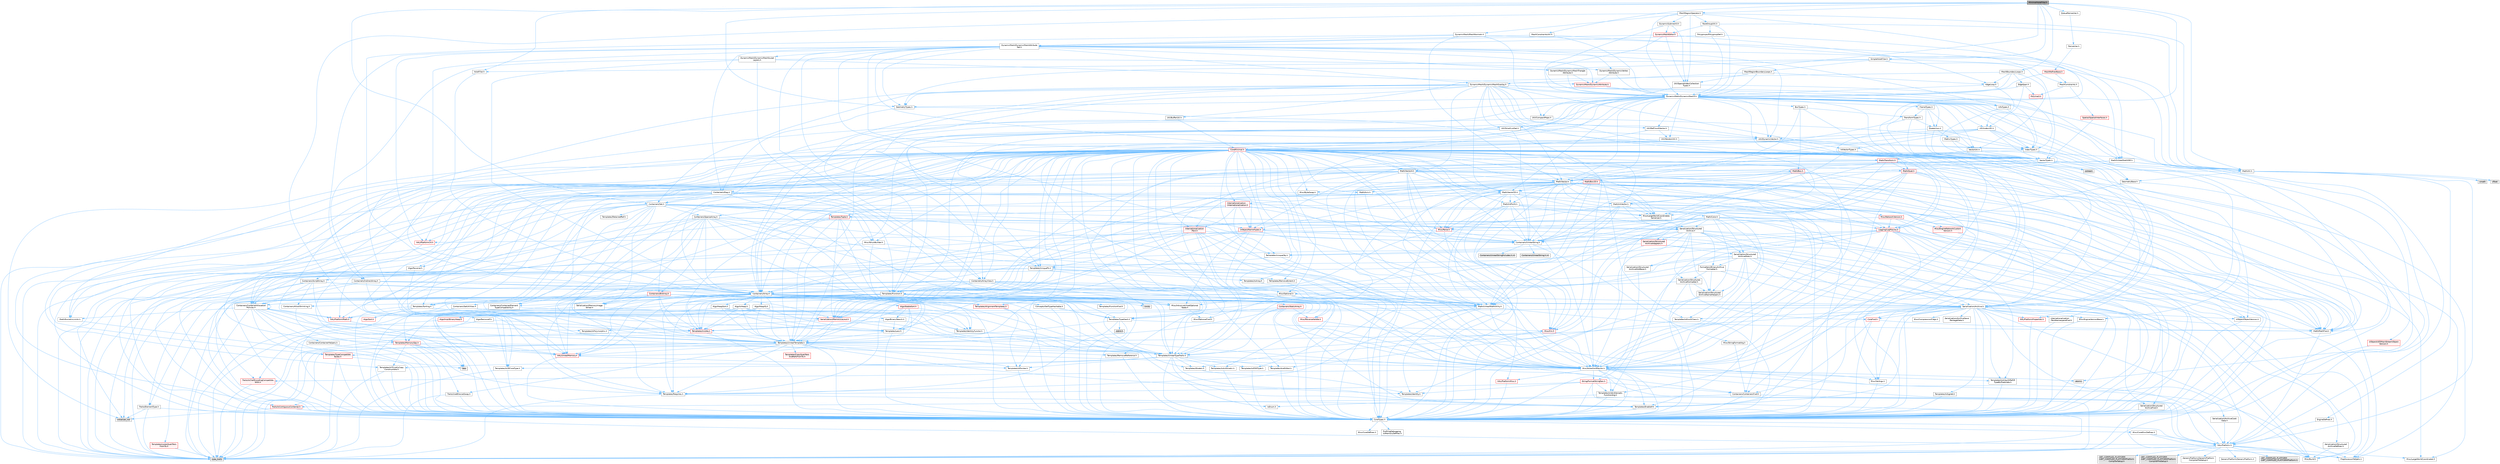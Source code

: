 digraph "MinimalHoleFiller.h"
{
 // INTERACTIVE_SVG=YES
 // LATEX_PDF_SIZE
  bgcolor="transparent";
  edge [fontname=Helvetica,fontsize=10,labelfontname=Helvetica,labelfontsize=10];
  node [fontname=Helvetica,fontsize=10,shape=box,height=0.2,width=0.4];
  Node1 [id="Node000001",label="MinimalHoleFiller.h",height=0.2,width=0.4,color="gray40", fillcolor="grey60", style="filled", fontcolor="black",tooltip=" "];
  Node1 -> Node2 [id="edge1_Node000001_Node000002",color="steelblue1",style="solid",tooltip=" "];
  Node2 [id="Node000002",label="HoleFiller.h",height=0.2,width=0.4,color="grey40", fillcolor="white", style="filled",URL="$dd/db8/HoleFiller_8h.html",tooltip=" "];
  Node2 -> Node3 [id="edge2_Node000002_Node000003",color="steelblue1",style="solid",tooltip=" "];
  Node3 [id="Node000003",label="Containers/Array.h",height=0.2,width=0.4,color="grey40", fillcolor="white", style="filled",URL="$df/dd0/Array_8h.html",tooltip=" "];
  Node3 -> Node4 [id="edge3_Node000003_Node000004",color="steelblue1",style="solid",tooltip=" "];
  Node4 [id="Node000004",label="CoreTypes.h",height=0.2,width=0.4,color="grey40", fillcolor="white", style="filled",URL="$dc/dec/CoreTypes_8h.html",tooltip=" "];
  Node4 -> Node5 [id="edge4_Node000004_Node000005",color="steelblue1",style="solid",tooltip=" "];
  Node5 [id="Node000005",label="HAL/Platform.h",height=0.2,width=0.4,color="grey40", fillcolor="white", style="filled",URL="$d9/dd0/Platform_8h.html",tooltip=" "];
  Node5 -> Node6 [id="edge5_Node000005_Node000006",color="steelblue1",style="solid",tooltip=" "];
  Node6 [id="Node000006",label="Misc/Build.h",height=0.2,width=0.4,color="grey40", fillcolor="white", style="filled",URL="$d3/dbb/Build_8h.html",tooltip=" "];
  Node5 -> Node7 [id="edge6_Node000005_Node000007",color="steelblue1",style="solid",tooltip=" "];
  Node7 [id="Node000007",label="Misc/LargeWorldCoordinates.h",height=0.2,width=0.4,color="grey40", fillcolor="white", style="filled",URL="$d2/dcb/LargeWorldCoordinates_8h.html",tooltip=" "];
  Node5 -> Node8 [id="edge7_Node000005_Node000008",color="steelblue1",style="solid",tooltip=" "];
  Node8 [id="Node000008",label="type_traits",height=0.2,width=0.4,color="grey60", fillcolor="#E0E0E0", style="filled",tooltip=" "];
  Node5 -> Node9 [id="edge8_Node000005_Node000009",color="steelblue1",style="solid",tooltip=" "];
  Node9 [id="Node000009",label="PreprocessorHelpers.h",height=0.2,width=0.4,color="grey40", fillcolor="white", style="filled",URL="$db/ddb/PreprocessorHelpers_8h.html",tooltip=" "];
  Node5 -> Node10 [id="edge9_Node000005_Node000010",color="steelblue1",style="solid",tooltip=" "];
  Node10 [id="Node000010",label="UBT_COMPILED_PLATFORM\l/UBT_COMPILED_PLATFORMPlatform\lCompilerPreSetup.h",height=0.2,width=0.4,color="grey60", fillcolor="#E0E0E0", style="filled",tooltip=" "];
  Node5 -> Node11 [id="edge10_Node000005_Node000011",color="steelblue1",style="solid",tooltip=" "];
  Node11 [id="Node000011",label="GenericPlatform/GenericPlatform\lCompilerPreSetup.h",height=0.2,width=0.4,color="grey40", fillcolor="white", style="filled",URL="$d9/dc8/GenericPlatformCompilerPreSetup_8h.html",tooltip=" "];
  Node5 -> Node12 [id="edge11_Node000005_Node000012",color="steelblue1",style="solid",tooltip=" "];
  Node12 [id="Node000012",label="GenericPlatform/GenericPlatform.h",height=0.2,width=0.4,color="grey40", fillcolor="white", style="filled",URL="$d6/d84/GenericPlatform_8h.html",tooltip=" "];
  Node5 -> Node13 [id="edge12_Node000005_Node000013",color="steelblue1",style="solid",tooltip=" "];
  Node13 [id="Node000013",label="UBT_COMPILED_PLATFORM\l/UBT_COMPILED_PLATFORMPlatform.h",height=0.2,width=0.4,color="grey60", fillcolor="#E0E0E0", style="filled",tooltip=" "];
  Node5 -> Node14 [id="edge13_Node000005_Node000014",color="steelblue1",style="solid",tooltip=" "];
  Node14 [id="Node000014",label="UBT_COMPILED_PLATFORM\l/UBT_COMPILED_PLATFORMPlatform\lCompilerSetup.h",height=0.2,width=0.4,color="grey60", fillcolor="#E0E0E0", style="filled",tooltip=" "];
  Node4 -> Node15 [id="edge14_Node000004_Node000015",color="steelblue1",style="solid",tooltip=" "];
  Node15 [id="Node000015",label="ProfilingDebugging\l/UMemoryDefines.h",height=0.2,width=0.4,color="grey40", fillcolor="white", style="filled",URL="$d2/da2/UMemoryDefines_8h.html",tooltip=" "];
  Node4 -> Node16 [id="edge15_Node000004_Node000016",color="steelblue1",style="solid",tooltip=" "];
  Node16 [id="Node000016",label="Misc/CoreMiscDefines.h",height=0.2,width=0.4,color="grey40", fillcolor="white", style="filled",URL="$da/d38/CoreMiscDefines_8h.html",tooltip=" "];
  Node16 -> Node5 [id="edge16_Node000016_Node000005",color="steelblue1",style="solid",tooltip=" "];
  Node16 -> Node9 [id="edge17_Node000016_Node000009",color="steelblue1",style="solid",tooltip=" "];
  Node4 -> Node17 [id="edge18_Node000004_Node000017",color="steelblue1",style="solid",tooltip=" "];
  Node17 [id="Node000017",label="Misc/CoreDefines.h",height=0.2,width=0.4,color="grey40", fillcolor="white", style="filled",URL="$d3/dd2/CoreDefines_8h.html",tooltip=" "];
  Node3 -> Node18 [id="edge19_Node000003_Node000018",color="steelblue1",style="solid",tooltip=" "];
  Node18 [id="Node000018",label="Misc/AssertionMacros.h",height=0.2,width=0.4,color="grey40", fillcolor="white", style="filled",URL="$d0/dfa/AssertionMacros_8h.html",tooltip=" "];
  Node18 -> Node4 [id="edge20_Node000018_Node000004",color="steelblue1",style="solid",tooltip=" "];
  Node18 -> Node5 [id="edge21_Node000018_Node000005",color="steelblue1",style="solid",tooltip=" "];
  Node18 -> Node19 [id="edge22_Node000018_Node000019",color="steelblue1",style="solid",tooltip=" "];
  Node19 [id="Node000019",label="HAL/PlatformMisc.h",height=0.2,width=0.4,color="red", fillcolor="#FFF0F0", style="filled",URL="$d0/df5/PlatformMisc_8h.html",tooltip=" "];
  Node19 -> Node4 [id="edge23_Node000019_Node000004",color="steelblue1",style="solid",tooltip=" "];
  Node18 -> Node9 [id="edge24_Node000018_Node000009",color="steelblue1",style="solid",tooltip=" "];
  Node18 -> Node55 [id="edge25_Node000018_Node000055",color="steelblue1",style="solid",tooltip=" "];
  Node55 [id="Node000055",label="Templates/EnableIf.h",height=0.2,width=0.4,color="grey40", fillcolor="white", style="filled",URL="$d7/d60/EnableIf_8h.html",tooltip=" "];
  Node55 -> Node4 [id="edge26_Node000055_Node000004",color="steelblue1",style="solid",tooltip=" "];
  Node18 -> Node56 [id="edge27_Node000018_Node000056",color="steelblue1",style="solid",tooltip=" "];
  Node56 [id="Node000056",label="Templates/IsArrayOrRefOf\lTypeByPredicate.h",height=0.2,width=0.4,color="grey40", fillcolor="white", style="filled",URL="$d6/da1/IsArrayOrRefOfTypeByPredicate_8h.html",tooltip=" "];
  Node56 -> Node4 [id="edge28_Node000056_Node000004",color="steelblue1",style="solid",tooltip=" "];
  Node18 -> Node57 [id="edge29_Node000018_Node000057",color="steelblue1",style="solid",tooltip=" "];
  Node57 [id="Node000057",label="Templates/IsValidVariadic\lFunctionArg.h",height=0.2,width=0.4,color="grey40", fillcolor="white", style="filled",URL="$d0/dc8/IsValidVariadicFunctionArg_8h.html",tooltip=" "];
  Node57 -> Node4 [id="edge30_Node000057_Node000004",color="steelblue1",style="solid",tooltip=" "];
  Node57 -> Node58 [id="edge31_Node000057_Node000058",color="steelblue1",style="solid",tooltip=" "];
  Node58 [id="Node000058",label="IsEnum.h",height=0.2,width=0.4,color="grey40", fillcolor="white", style="filled",URL="$d4/de5/IsEnum_8h.html",tooltip=" "];
  Node57 -> Node8 [id="edge32_Node000057_Node000008",color="steelblue1",style="solid",tooltip=" "];
  Node18 -> Node59 [id="edge33_Node000018_Node000059",color="steelblue1",style="solid",tooltip=" "];
  Node59 [id="Node000059",label="Traits/IsCharEncodingCompatible\lWith.h",height=0.2,width=0.4,color="red", fillcolor="#FFF0F0", style="filled",URL="$df/dd1/IsCharEncodingCompatibleWith_8h.html",tooltip=" "];
  Node59 -> Node8 [id="edge34_Node000059_Node000008",color="steelblue1",style="solid",tooltip=" "];
  Node18 -> Node61 [id="edge35_Node000018_Node000061",color="steelblue1",style="solid",tooltip=" "];
  Node61 [id="Node000061",label="Misc/VarArgs.h",height=0.2,width=0.4,color="grey40", fillcolor="white", style="filled",URL="$d5/d6f/VarArgs_8h.html",tooltip=" "];
  Node61 -> Node4 [id="edge36_Node000061_Node000004",color="steelblue1",style="solid",tooltip=" "];
  Node18 -> Node62 [id="edge37_Node000018_Node000062",color="steelblue1",style="solid",tooltip=" "];
  Node62 [id="Node000062",label="String/FormatStringSan.h",height=0.2,width=0.4,color="red", fillcolor="#FFF0F0", style="filled",URL="$d3/d8b/FormatStringSan_8h.html",tooltip=" "];
  Node62 -> Node8 [id="edge38_Node000062_Node000008",color="steelblue1",style="solid",tooltip=" "];
  Node62 -> Node4 [id="edge39_Node000062_Node000004",color="steelblue1",style="solid",tooltip=" "];
  Node62 -> Node63 [id="edge40_Node000062_Node000063",color="steelblue1",style="solid",tooltip=" "];
  Node63 [id="Node000063",label="Templates/Requires.h",height=0.2,width=0.4,color="grey40", fillcolor="white", style="filled",URL="$dc/d96/Requires_8h.html",tooltip=" "];
  Node63 -> Node55 [id="edge41_Node000063_Node000055",color="steelblue1",style="solid",tooltip=" "];
  Node63 -> Node8 [id="edge42_Node000063_Node000008",color="steelblue1",style="solid",tooltip=" "];
  Node62 -> Node64 [id="edge43_Node000062_Node000064",color="steelblue1",style="solid",tooltip=" "];
  Node64 [id="Node000064",label="Templates/Identity.h",height=0.2,width=0.4,color="grey40", fillcolor="white", style="filled",URL="$d0/dd5/Identity_8h.html",tooltip=" "];
  Node62 -> Node57 [id="edge44_Node000062_Node000057",color="steelblue1",style="solid",tooltip=" "];
  Node62 -> Node27 [id="edge45_Node000062_Node000027",color="steelblue1",style="solid",tooltip=" "];
  Node27 [id="Node000027",label="Containers/ContainersFwd.h",height=0.2,width=0.4,color="grey40", fillcolor="white", style="filled",URL="$d4/d0a/ContainersFwd_8h.html",tooltip=" "];
  Node27 -> Node5 [id="edge46_Node000027_Node000005",color="steelblue1",style="solid",tooltip=" "];
  Node27 -> Node4 [id="edge47_Node000027_Node000004",color="steelblue1",style="solid",tooltip=" "];
  Node27 -> Node24 [id="edge48_Node000027_Node000024",color="steelblue1",style="solid",tooltip=" "];
  Node24 [id="Node000024",label="Traits/IsContiguousContainer.h",height=0.2,width=0.4,color="red", fillcolor="#FFF0F0", style="filled",URL="$d5/d3c/IsContiguousContainer_8h.html",tooltip=" "];
  Node24 -> Node4 [id="edge49_Node000024_Node000004",color="steelblue1",style="solid",tooltip=" "];
  Node24 -> Node23 [id="edge50_Node000024_Node000023",color="steelblue1",style="solid",tooltip=" "];
  Node23 [id="Node000023",label="initializer_list",height=0.2,width=0.4,color="grey60", fillcolor="#E0E0E0", style="filled",tooltip=" "];
  Node18 -> Node68 [id="edge51_Node000018_Node000068",color="steelblue1",style="solid",tooltip=" "];
  Node68 [id="Node000068",label="atomic",height=0.2,width=0.4,color="grey60", fillcolor="#E0E0E0", style="filled",tooltip=" "];
  Node3 -> Node69 [id="edge52_Node000003_Node000069",color="steelblue1",style="solid",tooltip=" "];
  Node69 [id="Node000069",label="Misc/IntrusiveUnsetOptional\lState.h",height=0.2,width=0.4,color="grey40", fillcolor="white", style="filled",URL="$d2/d0a/IntrusiveUnsetOptionalState_8h.html",tooltip=" "];
  Node69 -> Node70 [id="edge53_Node000069_Node000070",color="steelblue1",style="solid",tooltip=" "];
  Node70 [id="Node000070",label="Misc/OptionalFwd.h",height=0.2,width=0.4,color="grey40", fillcolor="white", style="filled",URL="$dc/d50/OptionalFwd_8h.html",tooltip=" "];
  Node3 -> Node71 [id="edge54_Node000003_Node000071",color="steelblue1",style="solid",tooltip=" "];
  Node71 [id="Node000071",label="Misc/ReverseIterate.h",height=0.2,width=0.4,color="red", fillcolor="#FFF0F0", style="filled",URL="$db/de3/ReverseIterate_8h.html",tooltip=" "];
  Node71 -> Node5 [id="edge55_Node000071_Node000005",color="steelblue1",style="solid",tooltip=" "];
  Node3 -> Node73 [id="edge56_Node000003_Node000073",color="steelblue1",style="solid",tooltip=" "];
  Node73 [id="Node000073",label="HAL/UnrealMemory.h",height=0.2,width=0.4,color="red", fillcolor="#FFF0F0", style="filled",URL="$d9/d96/UnrealMemory_8h.html",tooltip=" "];
  Node73 -> Node4 [id="edge57_Node000073_Node000004",color="steelblue1",style="solid",tooltip=" "];
  Node73 -> Node93 [id="edge58_Node000073_Node000093",color="steelblue1",style="solid",tooltip=" "];
  Node93 [id="Node000093",label="Templates/IsPointer.h",height=0.2,width=0.4,color="grey40", fillcolor="white", style="filled",URL="$d7/d05/IsPointer_8h.html",tooltip=" "];
  Node93 -> Node4 [id="edge59_Node000093_Node000004",color="steelblue1",style="solid",tooltip=" "];
  Node3 -> Node94 [id="edge60_Node000003_Node000094",color="steelblue1",style="solid",tooltip=" "];
  Node94 [id="Node000094",label="Templates/UnrealTypeTraits.h",height=0.2,width=0.4,color="grey40", fillcolor="white", style="filled",URL="$d2/d2d/UnrealTypeTraits_8h.html",tooltip=" "];
  Node94 -> Node4 [id="edge61_Node000094_Node000004",color="steelblue1",style="solid",tooltip=" "];
  Node94 -> Node93 [id="edge62_Node000094_Node000093",color="steelblue1",style="solid",tooltip=" "];
  Node94 -> Node18 [id="edge63_Node000094_Node000018",color="steelblue1",style="solid",tooltip=" "];
  Node94 -> Node86 [id="edge64_Node000094_Node000086",color="steelblue1",style="solid",tooltip=" "];
  Node86 [id="Node000086",label="Templates/AndOrNot.h",height=0.2,width=0.4,color="grey40", fillcolor="white", style="filled",URL="$db/d0a/AndOrNot_8h.html",tooltip=" "];
  Node86 -> Node4 [id="edge65_Node000086_Node000004",color="steelblue1",style="solid",tooltip=" "];
  Node94 -> Node55 [id="edge66_Node000094_Node000055",color="steelblue1",style="solid",tooltip=" "];
  Node94 -> Node95 [id="edge67_Node000094_Node000095",color="steelblue1",style="solid",tooltip=" "];
  Node95 [id="Node000095",label="Templates/IsArithmetic.h",height=0.2,width=0.4,color="grey40", fillcolor="white", style="filled",URL="$d2/d5d/IsArithmetic_8h.html",tooltip=" "];
  Node95 -> Node4 [id="edge68_Node000095_Node000004",color="steelblue1",style="solid",tooltip=" "];
  Node94 -> Node58 [id="edge69_Node000094_Node000058",color="steelblue1",style="solid",tooltip=" "];
  Node94 -> Node96 [id="edge70_Node000094_Node000096",color="steelblue1",style="solid",tooltip=" "];
  Node96 [id="Node000096",label="Templates/Models.h",height=0.2,width=0.4,color="grey40", fillcolor="white", style="filled",URL="$d3/d0c/Models_8h.html",tooltip=" "];
  Node96 -> Node64 [id="edge71_Node000096_Node000064",color="steelblue1",style="solid",tooltip=" "];
  Node94 -> Node97 [id="edge72_Node000094_Node000097",color="steelblue1",style="solid",tooltip=" "];
  Node97 [id="Node000097",label="Templates/IsPODType.h",height=0.2,width=0.4,color="grey40", fillcolor="white", style="filled",URL="$d7/db1/IsPODType_8h.html",tooltip=" "];
  Node97 -> Node4 [id="edge73_Node000097_Node000004",color="steelblue1",style="solid",tooltip=" "];
  Node94 -> Node98 [id="edge74_Node000094_Node000098",color="steelblue1",style="solid",tooltip=" "];
  Node98 [id="Node000098",label="Templates/IsUECoreType.h",height=0.2,width=0.4,color="grey40", fillcolor="white", style="filled",URL="$d1/db8/IsUECoreType_8h.html",tooltip=" "];
  Node98 -> Node4 [id="edge75_Node000098_Node000004",color="steelblue1",style="solid",tooltip=" "];
  Node98 -> Node8 [id="edge76_Node000098_Node000008",color="steelblue1",style="solid",tooltip=" "];
  Node94 -> Node87 [id="edge77_Node000094_Node000087",color="steelblue1",style="solid",tooltip=" "];
  Node87 [id="Node000087",label="Templates/IsTriviallyCopy\lConstructible.h",height=0.2,width=0.4,color="grey40", fillcolor="white", style="filled",URL="$d3/d78/IsTriviallyCopyConstructible_8h.html",tooltip=" "];
  Node87 -> Node4 [id="edge78_Node000087_Node000004",color="steelblue1",style="solid",tooltip=" "];
  Node87 -> Node8 [id="edge79_Node000087_Node000008",color="steelblue1",style="solid",tooltip=" "];
  Node3 -> Node99 [id="edge80_Node000003_Node000099",color="steelblue1",style="solid",tooltip=" "];
  Node99 [id="Node000099",label="Templates/UnrealTemplate.h",height=0.2,width=0.4,color="grey40", fillcolor="white", style="filled",URL="$d4/d24/UnrealTemplate_8h.html",tooltip=" "];
  Node99 -> Node4 [id="edge81_Node000099_Node000004",color="steelblue1",style="solid",tooltip=" "];
  Node99 -> Node93 [id="edge82_Node000099_Node000093",color="steelblue1",style="solid",tooltip=" "];
  Node99 -> Node73 [id="edge83_Node000099_Node000073",color="steelblue1",style="solid",tooltip=" "];
  Node99 -> Node100 [id="edge84_Node000099_Node000100",color="steelblue1",style="solid",tooltip=" "];
  Node100 [id="Node000100",label="Templates/CopyQualifiers\lAndRefsFromTo.h",height=0.2,width=0.4,color="red", fillcolor="#FFF0F0", style="filled",URL="$d3/db3/CopyQualifiersAndRefsFromTo_8h.html",tooltip=" "];
  Node99 -> Node94 [id="edge85_Node000099_Node000094",color="steelblue1",style="solid",tooltip=" "];
  Node99 -> Node102 [id="edge86_Node000099_Node000102",color="steelblue1",style="solid",tooltip=" "];
  Node102 [id="Node000102",label="Templates/RemoveReference.h",height=0.2,width=0.4,color="grey40", fillcolor="white", style="filled",URL="$da/dbe/RemoveReference_8h.html",tooltip=" "];
  Node102 -> Node4 [id="edge87_Node000102_Node000004",color="steelblue1",style="solid",tooltip=" "];
  Node99 -> Node63 [id="edge88_Node000099_Node000063",color="steelblue1",style="solid",tooltip=" "];
  Node99 -> Node103 [id="edge89_Node000099_Node000103",color="steelblue1",style="solid",tooltip=" "];
  Node103 [id="Node000103",label="Templates/TypeCompatible\lBytes.h",height=0.2,width=0.4,color="red", fillcolor="#FFF0F0", style="filled",URL="$df/d0a/TypeCompatibleBytes_8h.html",tooltip=" "];
  Node103 -> Node4 [id="edge90_Node000103_Node000004",color="steelblue1",style="solid",tooltip=" "];
  Node103 -> Node32 [id="edge91_Node000103_Node000032",color="steelblue1",style="solid",tooltip=" "];
  Node32 [id="Node000032",label="new",height=0.2,width=0.4,color="grey60", fillcolor="#E0E0E0", style="filled",tooltip=" "];
  Node103 -> Node8 [id="edge92_Node000103_Node000008",color="steelblue1",style="solid",tooltip=" "];
  Node99 -> Node64 [id="edge93_Node000099_Node000064",color="steelblue1",style="solid",tooltip=" "];
  Node99 -> Node24 [id="edge94_Node000099_Node000024",color="steelblue1",style="solid",tooltip=" "];
  Node99 -> Node104 [id="edge95_Node000099_Node000104",color="steelblue1",style="solid",tooltip=" "];
  Node104 [id="Node000104",label="Traits/UseBitwiseSwap.h",height=0.2,width=0.4,color="grey40", fillcolor="white", style="filled",URL="$db/df3/UseBitwiseSwap_8h.html",tooltip=" "];
  Node104 -> Node4 [id="edge96_Node000104_Node000004",color="steelblue1",style="solid",tooltip=" "];
  Node104 -> Node8 [id="edge97_Node000104_Node000008",color="steelblue1",style="solid",tooltip=" "];
  Node99 -> Node8 [id="edge98_Node000099_Node000008",color="steelblue1",style="solid",tooltip=" "];
  Node3 -> Node105 [id="edge99_Node000003_Node000105",color="steelblue1",style="solid",tooltip=" "];
  Node105 [id="Node000105",label="Containers/AllowShrinking.h",height=0.2,width=0.4,color="grey40", fillcolor="white", style="filled",URL="$d7/d1a/AllowShrinking_8h.html",tooltip=" "];
  Node105 -> Node4 [id="edge100_Node000105_Node000004",color="steelblue1",style="solid",tooltip=" "];
  Node3 -> Node106 [id="edge101_Node000003_Node000106",color="steelblue1",style="solid",tooltip=" "];
  Node106 [id="Node000106",label="Containers/ContainerAllocation\lPolicies.h",height=0.2,width=0.4,color="grey40", fillcolor="white", style="filled",URL="$d7/dff/ContainerAllocationPolicies_8h.html",tooltip=" "];
  Node106 -> Node4 [id="edge102_Node000106_Node000004",color="steelblue1",style="solid",tooltip=" "];
  Node106 -> Node107 [id="edge103_Node000106_Node000107",color="steelblue1",style="solid",tooltip=" "];
  Node107 [id="Node000107",label="Containers/ContainerHelpers.h",height=0.2,width=0.4,color="grey40", fillcolor="white", style="filled",URL="$d7/d33/ContainerHelpers_8h.html",tooltip=" "];
  Node107 -> Node4 [id="edge104_Node000107_Node000004",color="steelblue1",style="solid",tooltip=" "];
  Node106 -> Node106 [id="edge105_Node000106_Node000106",color="steelblue1",style="solid",tooltip=" "];
  Node106 -> Node108 [id="edge106_Node000106_Node000108",color="steelblue1",style="solid",tooltip=" "];
  Node108 [id="Node000108",label="HAL/PlatformMath.h",height=0.2,width=0.4,color="red", fillcolor="#FFF0F0", style="filled",URL="$dc/d53/PlatformMath_8h.html",tooltip=" "];
  Node108 -> Node4 [id="edge107_Node000108_Node000004",color="steelblue1",style="solid",tooltip=" "];
  Node106 -> Node73 [id="edge108_Node000106_Node000073",color="steelblue1",style="solid",tooltip=" "];
  Node106 -> Node41 [id="edge109_Node000106_Node000041",color="steelblue1",style="solid",tooltip=" "];
  Node41 [id="Node000041",label="Math/NumericLimits.h",height=0.2,width=0.4,color="grey40", fillcolor="white", style="filled",URL="$df/d1b/NumericLimits_8h.html",tooltip=" "];
  Node41 -> Node4 [id="edge110_Node000041_Node000004",color="steelblue1",style="solid",tooltip=" "];
  Node106 -> Node18 [id="edge111_Node000106_Node000018",color="steelblue1",style="solid",tooltip=" "];
  Node106 -> Node116 [id="edge112_Node000106_Node000116",color="steelblue1",style="solid",tooltip=" "];
  Node116 [id="Node000116",label="Templates/IsPolymorphic.h",height=0.2,width=0.4,color="grey40", fillcolor="white", style="filled",URL="$dc/d20/IsPolymorphic_8h.html",tooltip=" "];
  Node106 -> Node117 [id="edge113_Node000106_Node000117",color="steelblue1",style="solid",tooltip=" "];
  Node117 [id="Node000117",label="Templates/MemoryOps.h",height=0.2,width=0.4,color="red", fillcolor="#FFF0F0", style="filled",URL="$db/dea/MemoryOps_8h.html",tooltip=" "];
  Node117 -> Node4 [id="edge114_Node000117_Node000004",color="steelblue1",style="solid",tooltip=" "];
  Node117 -> Node73 [id="edge115_Node000117_Node000073",color="steelblue1",style="solid",tooltip=" "];
  Node117 -> Node87 [id="edge116_Node000117_Node000087",color="steelblue1",style="solid",tooltip=" "];
  Node117 -> Node63 [id="edge117_Node000117_Node000063",color="steelblue1",style="solid",tooltip=" "];
  Node117 -> Node94 [id="edge118_Node000117_Node000094",color="steelblue1",style="solid",tooltip=" "];
  Node117 -> Node104 [id="edge119_Node000117_Node000104",color="steelblue1",style="solid",tooltip=" "];
  Node117 -> Node32 [id="edge120_Node000117_Node000032",color="steelblue1",style="solid",tooltip=" "];
  Node117 -> Node8 [id="edge121_Node000117_Node000008",color="steelblue1",style="solid",tooltip=" "];
  Node106 -> Node103 [id="edge122_Node000106_Node000103",color="steelblue1",style="solid",tooltip=" "];
  Node106 -> Node8 [id="edge123_Node000106_Node000008",color="steelblue1",style="solid",tooltip=" "];
  Node3 -> Node118 [id="edge124_Node000003_Node000118",color="steelblue1",style="solid",tooltip=" "];
  Node118 [id="Node000118",label="Containers/ContainerElement\lTypeCompatibility.h",height=0.2,width=0.4,color="grey40", fillcolor="white", style="filled",URL="$df/ddf/ContainerElementTypeCompatibility_8h.html",tooltip=" "];
  Node118 -> Node4 [id="edge125_Node000118_Node000004",color="steelblue1",style="solid",tooltip=" "];
  Node118 -> Node94 [id="edge126_Node000118_Node000094",color="steelblue1",style="solid",tooltip=" "];
  Node3 -> Node119 [id="edge127_Node000003_Node000119",color="steelblue1",style="solid",tooltip=" "];
  Node119 [id="Node000119",label="Serialization/Archive.h",height=0.2,width=0.4,color="grey40", fillcolor="white", style="filled",URL="$d7/d3b/Archive_8h.html",tooltip=" "];
  Node119 -> Node26 [id="edge128_Node000119_Node000026",color="steelblue1",style="solid",tooltip=" "];
  Node26 [id="Node000026",label="CoreFwd.h",height=0.2,width=0.4,color="red", fillcolor="#FFF0F0", style="filled",URL="$d1/d1e/CoreFwd_8h.html",tooltip=" "];
  Node26 -> Node4 [id="edge129_Node000026_Node000004",color="steelblue1",style="solid",tooltip=" "];
  Node26 -> Node27 [id="edge130_Node000026_Node000027",color="steelblue1",style="solid",tooltip=" "];
  Node26 -> Node28 [id="edge131_Node000026_Node000028",color="steelblue1",style="solid",tooltip=" "];
  Node28 [id="Node000028",label="Math/MathFwd.h",height=0.2,width=0.4,color="grey40", fillcolor="white", style="filled",URL="$d2/d10/MathFwd_8h.html",tooltip=" "];
  Node28 -> Node5 [id="edge132_Node000028_Node000005",color="steelblue1",style="solid",tooltip=" "];
  Node119 -> Node4 [id="edge133_Node000119_Node000004",color="steelblue1",style="solid",tooltip=" "];
  Node119 -> Node120 [id="edge134_Node000119_Node000120",color="steelblue1",style="solid",tooltip=" "];
  Node120 [id="Node000120",label="HAL/PlatformProperties.h",height=0.2,width=0.4,color="red", fillcolor="#FFF0F0", style="filled",URL="$d9/db0/PlatformProperties_8h.html",tooltip=" "];
  Node120 -> Node4 [id="edge135_Node000120_Node000004",color="steelblue1",style="solid",tooltip=" "];
  Node119 -> Node123 [id="edge136_Node000119_Node000123",color="steelblue1",style="solid",tooltip=" "];
  Node123 [id="Node000123",label="Internationalization\l/TextNamespaceFwd.h",height=0.2,width=0.4,color="grey40", fillcolor="white", style="filled",URL="$d8/d97/TextNamespaceFwd_8h.html",tooltip=" "];
  Node123 -> Node4 [id="edge137_Node000123_Node000004",color="steelblue1",style="solid",tooltip=" "];
  Node119 -> Node28 [id="edge138_Node000119_Node000028",color="steelblue1",style="solid",tooltip=" "];
  Node119 -> Node18 [id="edge139_Node000119_Node000018",color="steelblue1",style="solid",tooltip=" "];
  Node119 -> Node6 [id="edge140_Node000119_Node000006",color="steelblue1",style="solid",tooltip=" "];
  Node119 -> Node42 [id="edge141_Node000119_Node000042",color="steelblue1",style="solid",tooltip=" "];
  Node42 [id="Node000042",label="Misc/CompressionFlags.h",height=0.2,width=0.4,color="grey40", fillcolor="white", style="filled",URL="$d9/d76/CompressionFlags_8h.html",tooltip=" "];
  Node119 -> Node124 [id="edge142_Node000119_Node000124",color="steelblue1",style="solid",tooltip=" "];
  Node124 [id="Node000124",label="Misc/EngineVersionBase.h",height=0.2,width=0.4,color="grey40", fillcolor="white", style="filled",URL="$d5/d2b/EngineVersionBase_8h.html",tooltip=" "];
  Node124 -> Node4 [id="edge143_Node000124_Node000004",color="steelblue1",style="solid",tooltip=" "];
  Node119 -> Node61 [id="edge144_Node000119_Node000061",color="steelblue1",style="solid",tooltip=" "];
  Node119 -> Node125 [id="edge145_Node000119_Node000125",color="steelblue1",style="solid",tooltip=" "];
  Node125 [id="Node000125",label="Serialization/ArchiveCook\lData.h",height=0.2,width=0.4,color="grey40", fillcolor="white", style="filled",URL="$dc/db6/ArchiveCookData_8h.html",tooltip=" "];
  Node125 -> Node5 [id="edge146_Node000125_Node000005",color="steelblue1",style="solid",tooltip=" "];
  Node119 -> Node126 [id="edge147_Node000119_Node000126",color="steelblue1",style="solid",tooltip=" "];
  Node126 [id="Node000126",label="Serialization/ArchiveSave\lPackageData.h",height=0.2,width=0.4,color="grey40", fillcolor="white", style="filled",URL="$d1/d37/ArchiveSavePackageData_8h.html",tooltip=" "];
  Node119 -> Node55 [id="edge148_Node000119_Node000055",color="steelblue1",style="solid",tooltip=" "];
  Node119 -> Node56 [id="edge149_Node000119_Node000056",color="steelblue1",style="solid",tooltip=" "];
  Node119 -> Node127 [id="edge150_Node000119_Node000127",color="steelblue1",style="solid",tooltip=" "];
  Node127 [id="Node000127",label="Templates/IsEnumClass.h",height=0.2,width=0.4,color="grey40", fillcolor="white", style="filled",URL="$d7/d15/IsEnumClass_8h.html",tooltip=" "];
  Node127 -> Node4 [id="edge151_Node000127_Node000004",color="steelblue1",style="solid",tooltip=" "];
  Node127 -> Node86 [id="edge152_Node000127_Node000086",color="steelblue1",style="solid",tooltip=" "];
  Node119 -> Node113 [id="edge153_Node000119_Node000113",color="steelblue1",style="solid",tooltip=" "];
  Node113 [id="Node000113",label="Templates/IsSigned.h",height=0.2,width=0.4,color="grey40", fillcolor="white", style="filled",URL="$d8/dd8/IsSigned_8h.html",tooltip=" "];
  Node113 -> Node4 [id="edge154_Node000113_Node000004",color="steelblue1",style="solid",tooltip=" "];
  Node119 -> Node57 [id="edge155_Node000119_Node000057",color="steelblue1",style="solid",tooltip=" "];
  Node119 -> Node99 [id="edge156_Node000119_Node000099",color="steelblue1",style="solid",tooltip=" "];
  Node119 -> Node59 [id="edge157_Node000119_Node000059",color="steelblue1",style="solid",tooltip=" "];
  Node119 -> Node128 [id="edge158_Node000119_Node000128",color="steelblue1",style="solid",tooltip=" "];
  Node128 [id="Node000128",label="UObject/ObjectVersion.h",height=0.2,width=0.4,color="grey40", fillcolor="white", style="filled",URL="$da/d63/ObjectVersion_8h.html",tooltip=" "];
  Node128 -> Node4 [id="edge159_Node000128_Node000004",color="steelblue1",style="solid",tooltip=" "];
  Node3 -> Node129 [id="edge160_Node000003_Node000129",color="steelblue1",style="solid",tooltip=" "];
  Node129 [id="Node000129",label="Serialization/MemoryImage\lWriter.h",height=0.2,width=0.4,color="grey40", fillcolor="white", style="filled",URL="$d0/d08/MemoryImageWriter_8h.html",tooltip=" "];
  Node129 -> Node4 [id="edge161_Node000129_Node000004",color="steelblue1",style="solid",tooltip=" "];
  Node129 -> Node130 [id="edge162_Node000129_Node000130",color="steelblue1",style="solid",tooltip=" "];
  Node130 [id="Node000130",label="Serialization/MemoryLayout.h",height=0.2,width=0.4,color="red", fillcolor="#FFF0F0", style="filled",URL="$d7/d66/MemoryLayout_8h.html",tooltip=" "];
  Node130 -> Node73 [id="edge163_Node000130_Node000073",color="steelblue1",style="solid",tooltip=" "];
  Node130 -> Node55 [id="edge164_Node000130_Node000055",color="steelblue1",style="solid",tooltip=" "];
  Node130 -> Node116 [id="edge165_Node000130_Node000116",color="steelblue1",style="solid",tooltip=" "];
  Node130 -> Node96 [id="edge166_Node000130_Node000096",color="steelblue1",style="solid",tooltip=" "];
  Node130 -> Node99 [id="edge167_Node000130_Node000099",color="steelblue1",style="solid",tooltip=" "];
  Node3 -> Node143 [id="edge168_Node000003_Node000143",color="steelblue1",style="solid",tooltip=" "];
  Node143 [id="Node000143",label="Algo/Heapify.h",height=0.2,width=0.4,color="grey40", fillcolor="white", style="filled",URL="$d0/d2a/Heapify_8h.html",tooltip=" "];
  Node143 -> Node144 [id="edge169_Node000143_Node000144",color="steelblue1",style="solid",tooltip=" "];
  Node144 [id="Node000144",label="Algo/Impl/BinaryHeap.h",height=0.2,width=0.4,color="red", fillcolor="#FFF0F0", style="filled",URL="$d7/da3/Algo_2Impl_2BinaryHeap_8h.html",tooltip=" "];
  Node144 -> Node145 [id="edge170_Node000144_Node000145",color="steelblue1",style="solid",tooltip=" "];
  Node145 [id="Node000145",label="Templates/Invoke.h",height=0.2,width=0.4,color="red", fillcolor="#FFF0F0", style="filled",URL="$d7/deb/Invoke_8h.html",tooltip=" "];
  Node145 -> Node4 [id="edge171_Node000145_Node000004",color="steelblue1",style="solid",tooltip=" "];
  Node145 -> Node99 [id="edge172_Node000145_Node000099",color="steelblue1",style="solid",tooltip=" "];
  Node145 -> Node8 [id="edge173_Node000145_Node000008",color="steelblue1",style="solid",tooltip=" "];
  Node144 -> Node8 [id="edge174_Node000144_Node000008",color="steelblue1",style="solid",tooltip=" "];
  Node143 -> Node149 [id="edge175_Node000143_Node000149",color="steelblue1",style="solid",tooltip=" "];
  Node149 [id="Node000149",label="Templates/IdentityFunctor.h",height=0.2,width=0.4,color="grey40", fillcolor="white", style="filled",URL="$d7/d2e/IdentityFunctor_8h.html",tooltip=" "];
  Node149 -> Node5 [id="edge176_Node000149_Node000005",color="steelblue1",style="solid",tooltip=" "];
  Node143 -> Node145 [id="edge177_Node000143_Node000145",color="steelblue1",style="solid",tooltip=" "];
  Node143 -> Node150 [id="edge178_Node000143_Node000150",color="steelblue1",style="solid",tooltip=" "];
  Node150 [id="Node000150",label="Templates/Less.h",height=0.2,width=0.4,color="grey40", fillcolor="white", style="filled",URL="$de/dc8/Less_8h.html",tooltip=" "];
  Node150 -> Node4 [id="edge179_Node000150_Node000004",color="steelblue1",style="solid",tooltip=" "];
  Node150 -> Node99 [id="edge180_Node000150_Node000099",color="steelblue1",style="solid",tooltip=" "];
  Node143 -> Node99 [id="edge181_Node000143_Node000099",color="steelblue1",style="solid",tooltip=" "];
  Node3 -> Node151 [id="edge182_Node000003_Node000151",color="steelblue1",style="solid",tooltip=" "];
  Node151 [id="Node000151",label="Algo/HeapSort.h",height=0.2,width=0.4,color="grey40", fillcolor="white", style="filled",URL="$d3/d92/HeapSort_8h.html",tooltip=" "];
  Node151 -> Node144 [id="edge183_Node000151_Node000144",color="steelblue1",style="solid",tooltip=" "];
  Node151 -> Node149 [id="edge184_Node000151_Node000149",color="steelblue1",style="solid",tooltip=" "];
  Node151 -> Node150 [id="edge185_Node000151_Node000150",color="steelblue1",style="solid",tooltip=" "];
  Node151 -> Node99 [id="edge186_Node000151_Node000099",color="steelblue1",style="solid",tooltip=" "];
  Node3 -> Node152 [id="edge187_Node000003_Node000152",color="steelblue1",style="solid",tooltip=" "];
  Node152 [id="Node000152",label="Algo/IsHeap.h",height=0.2,width=0.4,color="grey40", fillcolor="white", style="filled",URL="$de/d32/IsHeap_8h.html",tooltip=" "];
  Node152 -> Node144 [id="edge188_Node000152_Node000144",color="steelblue1",style="solid",tooltip=" "];
  Node152 -> Node149 [id="edge189_Node000152_Node000149",color="steelblue1",style="solid",tooltip=" "];
  Node152 -> Node145 [id="edge190_Node000152_Node000145",color="steelblue1",style="solid",tooltip=" "];
  Node152 -> Node150 [id="edge191_Node000152_Node000150",color="steelblue1",style="solid",tooltip=" "];
  Node152 -> Node99 [id="edge192_Node000152_Node000099",color="steelblue1",style="solid",tooltip=" "];
  Node3 -> Node144 [id="edge193_Node000003_Node000144",color="steelblue1",style="solid",tooltip=" "];
  Node3 -> Node153 [id="edge194_Node000003_Node000153",color="steelblue1",style="solid",tooltip=" "];
  Node153 [id="Node000153",label="Algo/StableSort.h",height=0.2,width=0.4,color="red", fillcolor="#FFF0F0", style="filled",URL="$d7/d3c/StableSort_8h.html",tooltip=" "];
  Node153 -> Node154 [id="edge195_Node000153_Node000154",color="steelblue1",style="solid",tooltip=" "];
  Node154 [id="Node000154",label="Algo/BinarySearch.h",height=0.2,width=0.4,color="grey40", fillcolor="white", style="filled",URL="$db/db4/BinarySearch_8h.html",tooltip=" "];
  Node154 -> Node149 [id="edge196_Node000154_Node000149",color="steelblue1",style="solid",tooltip=" "];
  Node154 -> Node145 [id="edge197_Node000154_Node000145",color="steelblue1",style="solid",tooltip=" "];
  Node154 -> Node150 [id="edge198_Node000154_Node000150",color="steelblue1",style="solid",tooltip=" "];
  Node153 -> Node149 [id="edge199_Node000153_Node000149",color="steelblue1",style="solid",tooltip=" "];
  Node153 -> Node145 [id="edge200_Node000153_Node000145",color="steelblue1",style="solid",tooltip=" "];
  Node153 -> Node150 [id="edge201_Node000153_Node000150",color="steelblue1",style="solid",tooltip=" "];
  Node153 -> Node99 [id="edge202_Node000153_Node000099",color="steelblue1",style="solid",tooltip=" "];
  Node3 -> Node156 [id="edge203_Node000003_Node000156",color="steelblue1",style="solid",tooltip=" "];
  Node156 [id="Node000156",label="Concepts/GetTypeHashable.h",height=0.2,width=0.4,color="grey40", fillcolor="white", style="filled",URL="$d3/da2/GetTypeHashable_8h.html",tooltip=" "];
  Node156 -> Node4 [id="edge204_Node000156_Node000004",color="steelblue1",style="solid",tooltip=" "];
  Node156 -> Node134 [id="edge205_Node000156_Node000134",color="steelblue1",style="solid",tooltip=" "];
  Node134 [id="Node000134",label="Templates/TypeHash.h",height=0.2,width=0.4,color="grey40", fillcolor="white", style="filled",URL="$d1/d62/TypeHash_8h.html",tooltip=" "];
  Node134 -> Node4 [id="edge206_Node000134_Node000004",color="steelblue1",style="solid",tooltip=" "];
  Node134 -> Node63 [id="edge207_Node000134_Node000063",color="steelblue1",style="solid",tooltip=" "];
  Node134 -> Node135 [id="edge208_Node000134_Node000135",color="steelblue1",style="solid",tooltip=" "];
  Node135 [id="Node000135",label="Misc/Crc.h",height=0.2,width=0.4,color="red", fillcolor="#FFF0F0", style="filled",URL="$d4/dd2/Crc_8h.html",tooltip=" "];
  Node135 -> Node4 [id="edge209_Node000135_Node000004",color="steelblue1",style="solid",tooltip=" "];
  Node135 -> Node18 [id="edge210_Node000135_Node000018",color="steelblue1",style="solid",tooltip=" "];
  Node135 -> Node94 [id="edge211_Node000135_Node000094",color="steelblue1",style="solid",tooltip=" "];
  Node134 -> Node140 [id="edge212_Node000134_Node000140",color="steelblue1",style="solid",tooltip=" "];
  Node140 [id="Node000140",label="stdint.h",height=0.2,width=0.4,color="grey60", fillcolor="#E0E0E0", style="filled",tooltip=" "];
  Node134 -> Node8 [id="edge213_Node000134_Node000008",color="steelblue1",style="solid",tooltip=" "];
  Node3 -> Node149 [id="edge214_Node000003_Node000149",color="steelblue1",style="solid",tooltip=" "];
  Node3 -> Node145 [id="edge215_Node000003_Node000145",color="steelblue1",style="solid",tooltip=" "];
  Node3 -> Node150 [id="edge216_Node000003_Node000150",color="steelblue1",style="solid",tooltip=" "];
  Node3 -> Node157 [id="edge217_Node000003_Node000157",color="steelblue1",style="solid",tooltip=" "];
  Node157 [id="Node000157",label="Templates/LosesQualifiers\lFromTo.h",height=0.2,width=0.4,color="red", fillcolor="#FFF0F0", style="filled",URL="$d2/db3/LosesQualifiersFromTo_8h.html",tooltip=" "];
  Node157 -> Node8 [id="edge218_Node000157_Node000008",color="steelblue1",style="solid",tooltip=" "];
  Node3 -> Node63 [id="edge219_Node000003_Node000063",color="steelblue1",style="solid",tooltip=" "];
  Node3 -> Node158 [id="edge220_Node000003_Node000158",color="steelblue1",style="solid",tooltip=" "];
  Node158 [id="Node000158",label="Templates/Sorting.h",height=0.2,width=0.4,color="grey40", fillcolor="white", style="filled",URL="$d3/d9e/Sorting_8h.html",tooltip=" "];
  Node158 -> Node4 [id="edge221_Node000158_Node000004",color="steelblue1",style="solid",tooltip=" "];
  Node158 -> Node154 [id="edge222_Node000158_Node000154",color="steelblue1",style="solid",tooltip=" "];
  Node158 -> Node159 [id="edge223_Node000158_Node000159",color="steelblue1",style="solid",tooltip=" "];
  Node159 [id="Node000159",label="Algo/Sort.h",height=0.2,width=0.4,color="red", fillcolor="#FFF0F0", style="filled",URL="$d1/d87/Sort_8h.html",tooltip=" "];
  Node158 -> Node108 [id="edge224_Node000158_Node000108",color="steelblue1",style="solid",tooltip=" "];
  Node158 -> Node150 [id="edge225_Node000158_Node000150",color="steelblue1",style="solid",tooltip=" "];
  Node3 -> Node162 [id="edge226_Node000003_Node000162",color="steelblue1",style="solid",tooltip=" "];
  Node162 [id="Node000162",label="Templates/AlignmentTemplates.h",height=0.2,width=0.4,color="red", fillcolor="#FFF0F0", style="filled",URL="$dd/d32/AlignmentTemplates_8h.html",tooltip=" "];
  Node162 -> Node4 [id="edge227_Node000162_Node000004",color="steelblue1",style="solid",tooltip=" "];
  Node162 -> Node93 [id="edge228_Node000162_Node000093",color="steelblue1",style="solid",tooltip=" "];
  Node3 -> Node22 [id="edge229_Node000003_Node000022",color="steelblue1",style="solid",tooltip=" "];
  Node22 [id="Node000022",label="Traits/ElementType.h",height=0.2,width=0.4,color="grey40", fillcolor="white", style="filled",URL="$d5/d4f/ElementType_8h.html",tooltip=" "];
  Node22 -> Node5 [id="edge230_Node000022_Node000005",color="steelblue1",style="solid",tooltip=" "];
  Node22 -> Node23 [id="edge231_Node000022_Node000023",color="steelblue1",style="solid",tooltip=" "];
  Node22 -> Node8 [id="edge232_Node000022_Node000008",color="steelblue1",style="solid",tooltip=" "];
  Node3 -> Node114 [id="edge233_Node000003_Node000114",color="steelblue1",style="solid",tooltip=" "];
  Node114 [id="Node000114",label="limits",height=0.2,width=0.4,color="grey60", fillcolor="#E0E0E0", style="filled",tooltip=" "];
  Node3 -> Node8 [id="edge234_Node000003_Node000008",color="steelblue1",style="solid",tooltip=" "];
  Node1 -> Node163 [id="edge235_Node000001_Node000163",color="steelblue1",style="solid",tooltip=" "];
  Node163 [id="Node000163",label="MathUtil.h",height=0.2,width=0.4,color="grey40", fillcolor="white", style="filled",URL="$d4/d5b/MathUtil_8h.html",tooltip=" "];
  Node163 -> Node164 [id="edge236_Node000163_Node000164",color="steelblue1",style="solid",tooltip=" "];
  Node164 [id="Node000164",label="GeometryBase.h",height=0.2,width=0.4,color="grey40", fillcolor="white", style="filled",URL="$d5/d5e/GeometryBase_8h.html",tooltip=" "];
  Node164 -> Node4 [id="edge237_Node000164_Node000004",color="steelblue1",style="solid",tooltip=" "];
  Node164 -> Node165 [id="edge238_Node000164_Node000165",color="steelblue1",style="solid",tooltip=" "];
  Node165 [id="Node000165",label="Logging/LogMacros.h",height=0.2,width=0.4,color="red", fillcolor="#FFF0F0", style="filled",URL="$d0/d16/LogMacros_8h.html",tooltip=" "];
  Node165 -> Node166 [id="edge239_Node000165_Node000166",color="steelblue1",style="solid",tooltip=" "];
  Node166 [id="Node000166",label="Containers/UnrealString.h",height=0.2,width=0.4,color="grey40", fillcolor="white", style="filled",URL="$d5/dba/UnrealString_8h.html",tooltip=" "];
  Node166 -> Node167 [id="edge240_Node000166_Node000167",color="steelblue1",style="solid",tooltip=" "];
  Node167 [id="Node000167",label="Containers/UnrealStringIncludes.h.inl",height=0.2,width=0.4,color="grey60", fillcolor="#E0E0E0", style="filled",tooltip=" "];
  Node166 -> Node168 [id="edge241_Node000166_Node000168",color="steelblue1",style="solid",tooltip=" "];
  Node168 [id="Node000168",label="Containers/UnrealString.h.inl",height=0.2,width=0.4,color="grey60", fillcolor="#E0E0E0", style="filled",tooltip=" "];
  Node166 -> Node169 [id="edge242_Node000166_Node000169",color="steelblue1",style="solid",tooltip=" "];
  Node169 [id="Node000169",label="Misc/StringFormatArg.h",height=0.2,width=0.4,color="grey40", fillcolor="white", style="filled",URL="$d2/d16/StringFormatArg_8h.html",tooltip=" "];
  Node169 -> Node27 [id="edge243_Node000169_Node000027",color="steelblue1",style="solid",tooltip=" "];
  Node165 -> Node4 [id="edge244_Node000165_Node000004",color="steelblue1",style="solid",tooltip=" "];
  Node165 -> Node9 [id="edge245_Node000165_Node000009",color="steelblue1",style="solid",tooltip=" "];
  Node165 -> Node18 [id="edge246_Node000165_Node000018",color="steelblue1",style="solid",tooltip=" "];
  Node165 -> Node6 [id="edge247_Node000165_Node000006",color="steelblue1",style="solid",tooltip=" "];
  Node165 -> Node61 [id="edge248_Node000165_Node000061",color="steelblue1",style="solid",tooltip=" "];
  Node165 -> Node62 [id="edge249_Node000165_Node000062",color="steelblue1",style="solid",tooltip=" "];
  Node165 -> Node55 [id="edge250_Node000165_Node000055",color="steelblue1",style="solid",tooltip=" "];
  Node165 -> Node56 [id="edge251_Node000165_Node000056",color="steelblue1",style="solid",tooltip=" "];
  Node165 -> Node57 [id="edge252_Node000165_Node000057",color="steelblue1",style="solid",tooltip=" "];
  Node165 -> Node59 [id="edge253_Node000165_Node000059",color="steelblue1",style="solid",tooltip=" "];
  Node165 -> Node8 [id="edge254_Node000165_Node000008",color="steelblue1",style="solid",tooltip=" "];
  Node163 -> Node5 [id="edge255_Node000163_Node000005",color="steelblue1",style="solid",tooltip=" "];
  Node163 -> Node187 [id="edge256_Node000163_Node000187",color="steelblue1",style="solid",tooltip=" "];
  Node187 [id="Node000187",label="EngineDefines.h",height=0.2,width=0.4,color="grey40", fillcolor="white", style="filled",URL="$de/d63/EngineDefines_8h.html",tooltip=" "];
  Node187 -> Node5 [id="edge257_Node000187_Node000005",color="steelblue1",style="solid",tooltip=" "];
  Node163 -> Node188 [id="edge258_Node000163_Node000188",color="steelblue1",style="solid",tooltip=" "];
  Node188 [id="Node000188",label="cmath",height=0.2,width=0.4,color="grey60", fillcolor="#E0E0E0", style="filled",tooltip=" "];
  Node163 -> Node189 [id="edge259_Node000163_Node000189",color="steelblue1",style="solid",tooltip=" "];
  Node189 [id="Node000189",label="cfloat",height=0.2,width=0.4,color="grey60", fillcolor="#E0E0E0", style="filled",tooltip=" "];
  Node1 -> Node190 [id="edge260_Node000001_Node000190",color="steelblue1",style="solid",tooltip=" "];
  Node190 [id="Node000190",label="VectorTypes.h",height=0.2,width=0.4,color="grey40", fillcolor="white", style="filled",URL="$d4/d5b/VectorTypes_8h.html",tooltip=" "];
  Node190 -> Node191 [id="edge261_Node000190_Node000191",color="steelblue1",style="solid",tooltip=" "];
  Node191 [id="Node000191",label="Math/Vector.h",height=0.2,width=0.4,color="grey40", fillcolor="white", style="filled",URL="$d6/dbe/Vector_8h.html",tooltip=" "];
  Node191 -> Node4 [id="edge262_Node000191_Node000004",color="steelblue1",style="solid",tooltip=" "];
  Node191 -> Node18 [id="edge263_Node000191_Node000018",color="steelblue1",style="solid",tooltip=" "];
  Node191 -> Node28 [id="edge264_Node000191_Node000028",color="steelblue1",style="solid",tooltip=" "];
  Node191 -> Node41 [id="edge265_Node000191_Node000041",color="steelblue1",style="solid",tooltip=" "];
  Node191 -> Node135 [id="edge266_Node000191_Node000135",color="steelblue1",style="solid",tooltip=" "];
  Node191 -> Node161 [id="edge267_Node000191_Node000161",color="steelblue1",style="solid",tooltip=" "];
  Node161 [id="Node000161",label="Math/UnrealMathUtility.h",height=0.2,width=0.4,color="grey40", fillcolor="white", style="filled",URL="$db/db8/UnrealMathUtility_8h.html",tooltip=" "];
  Node161 -> Node4 [id="edge268_Node000161_Node000004",color="steelblue1",style="solid",tooltip=" "];
  Node161 -> Node18 [id="edge269_Node000161_Node000018",color="steelblue1",style="solid",tooltip=" "];
  Node161 -> Node108 [id="edge270_Node000161_Node000108",color="steelblue1",style="solid",tooltip=" "];
  Node161 -> Node28 [id="edge271_Node000161_Node000028",color="steelblue1",style="solid",tooltip=" "];
  Node161 -> Node64 [id="edge272_Node000161_Node000064",color="steelblue1",style="solid",tooltip=" "];
  Node161 -> Node63 [id="edge273_Node000161_Node000063",color="steelblue1",style="solid",tooltip=" "];
  Node191 -> Node166 [id="edge274_Node000191_Node000166",color="steelblue1",style="solid",tooltip=" "];
  Node191 -> Node192 [id="edge275_Node000191_Node000192",color="steelblue1",style="solid",tooltip=" "];
  Node192 [id="Node000192",label="Misc/Parse.h",height=0.2,width=0.4,color="red", fillcolor="#FFF0F0", style="filled",URL="$dc/d71/Parse_8h.html",tooltip=" "];
  Node192 -> Node166 [id="edge276_Node000192_Node000166",color="steelblue1",style="solid",tooltip=" "];
  Node192 -> Node4 [id="edge277_Node000192_Node000004",color="steelblue1",style="solid",tooltip=" "];
  Node192 -> Node31 [id="edge278_Node000192_Node000031",color="steelblue1",style="solid",tooltip=" "];
  Node31 [id="Node000031",label="HAL/PlatformCrt.h",height=0.2,width=0.4,color="red", fillcolor="#FFF0F0", style="filled",URL="$d8/d75/PlatformCrt_8h.html",tooltip=" "];
  Node31 -> Node32 [id="edge279_Node000031_Node000032",color="steelblue1",style="solid",tooltip=" "];
  Node192 -> Node6 [id="edge280_Node000192_Node000006",color="steelblue1",style="solid",tooltip=" "];
  Node192 -> Node193 [id="edge281_Node000192_Node000193",color="steelblue1",style="solid",tooltip=" "];
  Node193 [id="Node000193",label="Templates/Function.h",height=0.2,width=0.4,color="grey40", fillcolor="white", style="filled",URL="$df/df5/Function_8h.html",tooltip=" "];
  Node193 -> Node4 [id="edge282_Node000193_Node000004",color="steelblue1",style="solid",tooltip=" "];
  Node193 -> Node18 [id="edge283_Node000193_Node000018",color="steelblue1",style="solid",tooltip=" "];
  Node193 -> Node69 [id="edge284_Node000193_Node000069",color="steelblue1",style="solid",tooltip=" "];
  Node193 -> Node73 [id="edge285_Node000193_Node000073",color="steelblue1",style="solid",tooltip=" "];
  Node193 -> Node194 [id="edge286_Node000193_Node000194",color="steelblue1",style="solid",tooltip=" "];
  Node194 [id="Node000194",label="Templates/FunctionFwd.h",height=0.2,width=0.4,color="grey40", fillcolor="white", style="filled",URL="$d6/d54/FunctionFwd_8h.html",tooltip=" "];
  Node193 -> Node94 [id="edge287_Node000193_Node000094",color="steelblue1",style="solid",tooltip=" "];
  Node193 -> Node145 [id="edge288_Node000193_Node000145",color="steelblue1",style="solid",tooltip=" "];
  Node193 -> Node99 [id="edge289_Node000193_Node000099",color="steelblue1",style="solid",tooltip=" "];
  Node193 -> Node63 [id="edge290_Node000193_Node000063",color="steelblue1",style="solid",tooltip=" "];
  Node193 -> Node161 [id="edge291_Node000193_Node000161",color="steelblue1",style="solid",tooltip=" "];
  Node193 -> Node32 [id="edge292_Node000193_Node000032",color="steelblue1",style="solid",tooltip=" "];
  Node193 -> Node8 [id="edge293_Node000193_Node000008",color="steelblue1",style="solid",tooltip=" "];
  Node191 -> Node195 [id="edge294_Node000191_Node000195",color="steelblue1",style="solid",tooltip=" "];
  Node195 [id="Node000195",label="Misc/LargeWorldCoordinates\lSerializer.h",height=0.2,width=0.4,color="grey40", fillcolor="white", style="filled",URL="$d7/df9/LargeWorldCoordinatesSerializer_8h.html",tooltip=" "];
  Node195 -> Node171 [id="edge295_Node000195_Node000171",color="steelblue1",style="solid",tooltip=" "];
  Node171 [id="Node000171",label="UObject/NameTypes.h",height=0.2,width=0.4,color="red", fillcolor="#FFF0F0", style="filled",URL="$d6/d35/NameTypes_8h.html",tooltip=" "];
  Node171 -> Node4 [id="edge296_Node000171_Node000004",color="steelblue1",style="solid",tooltip=" "];
  Node171 -> Node18 [id="edge297_Node000171_Node000018",color="steelblue1",style="solid",tooltip=" "];
  Node171 -> Node73 [id="edge298_Node000171_Node000073",color="steelblue1",style="solid",tooltip=" "];
  Node171 -> Node94 [id="edge299_Node000171_Node000094",color="steelblue1",style="solid",tooltip=" "];
  Node171 -> Node99 [id="edge300_Node000171_Node000099",color="steelblue1",style="solid",tooltip=" "];
  Node171 -> Node166 [id="edge301_Node000171_Node000166",color="steelblue1",style="solid",tooltip=" "];
  Node171 -> Node130 [id="edge302_Node000171_Node000130",color="steelblue1",style="solid",tooltip=" "];
  Node171 -> Node69 [id="edge303_Node000171_Node000069",color="steelblue1",style="solid",tooltip=" "];
  Node195 -> Node128 [id="edge304_Node000195_Node000128",color="steelblue1",style="solid",tooltip=" "];
  Node195 -> Node196 [id="edge305_Node000195_Node000196",color="steelblue1",style="solid",tooltip=" "];
  Node196 [id="Node000196",label="Serialization/Structured\lArchive.h",height=0.2,width=0.4,color="grey40", fillcolor="white", style="filled",URL="$d9/d1e/StructuredArchive_8h.html",tooltip=" "];
  Node196 -> Node3 [id="edge306_Node000196_Node000003",color="steelblue1",style="solid",tooltip=" "];
  Node196 -> Node106 [id="edge307_Node000196_Node000106",color="steelblue1",style="solid",tooltip=" "];
  Node196 -> Node4 [id="edge308_Node000196_Node000004",color="steelblue1",style="solid",tooltip=" "];
  Node196 -> Node197 [id="edge309_Node000196_Node000197",color="steelblue1",style="solid",tooltip=" "];
  Node197 [id="Node000197",label="Formatters/BinaryArchive\lFormatter.h",height=0.2,width=0.4,color="grey40", fillcolor="white", style="filled",URL="$d2/d01/BinaryArchiveFormatter_8h.html",tooltip=" "];
  Node197 -> Node3 [id="edge310_Node000197_Node000003",color="steelblue1",style="solid",tooltip=" "];
  Node197 -> Node5 [id="edge311_Node000197_Node000005",color="steelblue1",style="solid",tooltip=" "];
  Node197 -> Node119 [id="edge312_Node000197_Node000119",color="steelblue1",style="solid",tooltip=" "];
  Node197 -> Node198 [id="edge313_Node000197_Node000198",color="steelblue1",style="solid",tooltip=" "];
  Node198 [id="Node000198",label="Serialization/Structured\lArchiveFormatter.h",height=0.2,width=0.4,color="grey40", fillcolor="white", style="filled",URL="$db/dfe/StructuredArchiveFormatter_8h.html",tooltip=" "];
  Node198 -> Node3 [id="edge314_Node000198_Node000003",color="steelblue1",style="solid",tooltip=" "];
  Node198 -> Node26 [id="edge315_Node000198_Node000026",color="steelblue1",style="solid",tooltip=" "];
  Node198 -> Node4 [id="edge316_Node000198_Node000004",color="steelblue1",style="solid",tooltip=" "];
  Node198 -> Node199 [id="edge317_Node000198_Node000199",color="steelblue1",style="solid",tooltip=" "];
  Node199 [id="Node000199",label="Serialization/Structured\lArchiveNameHelpers.h",height=0.2,width=0.4,color="grey40", fillcolor="white", style="filled",URL="$d0/d7b/StructuredArchiveNameHelpers_8h.html",tooltip=" "];
  Node199 -> Node4 [id="edge318_Node000199_Node000004",color="steelblue1",style="solid",tooltip=" "];
  Node199 -> Node64 [id="edge319_Node000199_Node000064",color="steelblue1",style="solid",tooltip=" "];
  Node197 -> Node199 [id="edge320_Node000197_Node000199",color="steelblue1",style="solid",tooltip=" "];
  Node196 -> Node6 [id="edge321_Node000196_Node000006",color="steelblue1",style="solid",tooltip=" "];
  Node196 -> Node119 [id="edge322_Node000196_Node000119",color="steelblue1",style="solid",tooltip=" "];
  Node196 -> Node200 [id="edge323_Node000196_Node000200",color="steelblue1",style="solid",tooltip=" "];
  Node200 [id="Node000200",label="Serialization/Structured\lArchiveAdapters.h",height=0.2,width=0.4,color="red", fillcolor="#FFF0F0", style="filled",URL="$d3/de1/StructuredArchiveAdapters_8h.html",tooltip=" "];
  Node200 -> Node4 [id="edge324_Node000200_Node000004",color="steelblue1",style="solid",tooltip=" "];
  Node200 -> Node96 [id="edge325_Node000200_Node000096",color="steelblue1",style="solid",tooltip=" "];
  Node200 -> Node203 [id="edge326_Node000200_Node000203",color="steelblue1",style="solid",tooltip=" "];
  Node203 [id="Node000203",label="Serialization/Structured\lArchiveSlots.h",height=0.2,width=0.4,color="grey40", fillcolor="white", style="filled",URL="$d2/d87/StructuredArchiveSlots_8h.html",tooltip=" "];
  Node203 -> Node3 [id="edge327_Node000203_Node000003",color="steelblue1",style="solid",tooltip=" "];
  Node203 -> Node4 [id="edge328_Node000203_Node000004",color="steelblue1",style="solid",tooltip=" "];
  Node203 -> Node197 [id="edge329_Node000203_Node000197",color="steelblue1",style="solid",tooltip=" "];
  Node203 -> Node6 [id="edge330_Node000203_Node000006",color="steelblue1",style="solid",tooltip=" "];
  Node203 -> Node204 [id="edge331_Node000203_Node000204",color="steelblue1",style="solid",tooltip=" "];
  Node204 [id="Node000204",label="Misc/Optional.h",height=0.2,width=0.4,color="grey40", fillcolor="white", style="filled",URL="$d2/dae/Optional_8h.html",tooltip=" "];
  Node204 -> Node4 [id="edge332_Node000204_Node000004",color="steelblue1",style="solid",tooltip=" "];
  Node204 -> Node18 [id="edge333_Node000204_Node000018",color="steelblue1",style="solid",tooltip=" "];
  Node204 -> Node69 [id="edge334_Node000204_Node000069",color="steelblue1",style="solid",tooltip=" "];
  Node204 -> Node70 [id="edge335_Node000204_Node000070",color="steelblue1",style="solid",tooltip=" "];
  Node204 -> Node117 [id="edge336_Node000204_Node000117",color="steelblue1",style="solid",tooltip=" "];
  Node204 -> Node99 [id="edge337_Node000204_Node000099",color="steelblue1",style="solid",tooltip=" "];
  Node204 -> Node119 [id="edge338_Node000204_Node000119",color="steelblue1",style="solid",tooltip=" "];
  Node203 -> Node119 [id="edge339_Node000203_Node000119",color="steelblue1",style="solid",tooltip=" "];
  Node203 -> Node205 [id="edge340_Node000203_Node000205",color="steelblue1",style="solid",tooltip=" "];
  Node205 [id="Node000205",label="Serialization/Structured\lArchiveFwd.h",height=0.2,width=0.4,color="grey40", fillcolor="white", style="filled",URL="$d2/df9/StructuredArchiveFwd_8h.html",tooltip=" "];
  Node205 -> Node4 [id="edge341_Node000205_Node000004",color="steelblue1",style="solid",tooltip=" "];
  Node205 -> Node6 [id="edge342_Node000205_Node000006",color="steelblue1",style="solid",tooltip=" "];
  Node205 -> Node8 [id="edge343_Node000205_Node000008",color="steelblue1",style="solid",tooltip=" "];
  Node203 -> Node199 [id="edge344_Node000203_Node000199",color="steelblue1",style="solid",tooltip=" "];
  Node203 -> Node206 [id="edge345_Node000203_Node000206",color="steelblue1",style="solid",tooltip=" "];
  Node206 [id="Node000206",label="Serialization/Structured\lArchiveSlotBase.h",height=0.2,width=0.4,color="grey40", fillcolor="white", style="filled",URL="$d9/d9a/StructuredArchiveSlotBase_8h.html",tooltip=" "];
  Node206 -> Node4 [id="edge346_Node000206_Node000004",color="steelblue1",style="solid",tooltip=" "];
  Node203 -> Node55 [id="edge347_Node000203_Node000055",color="steelblue1",style="solid",tooltip=" "];
  Node203 -> Node127 [id="edge348_Node000203_Node000127",color="steelblue1",style="solid",tooltip=" "];
  Node200 -> Node207 [id="edge349_Node000200_Node000207",color="steelblue1",style="solid",tooltip=" "];
  Node207 [id="Node000207",label="Templates/UniqueObj.h",height=0.2,width=0.4,color="grey40", fillcolor="white", style="filled",URL="$da/d95/UniqueObj_8h.html",tooltip=" "];
  Node207 -> Node4 [id="edge350_Node000207_Node000004",color="steelblue1",style="solid",tooltip=" "];
  Node207 -> Node208 [id="edge351_Node000207_Node000208",color="steelblue1",style="solid",tooltip=" "];
  Node208 [id="Node000208",label="Templates/UniquePtr.h",height=0.2,width=0.4,color="grey40", fillcolor="white", style="filled",URL="$de/d1a/UniquePtr_8h.html",tooltip=" "];
  Node208 -> Node4 [id="edge352_Node000208_Node000004",color="steelblue1",style="solid",tooltip=" "];
  Node208 -> Node99 [id="edge353_Node000208_Node000099",color="steelblue1",style="solid",tooltip=" "];
  Node208 -> Node176 [id="edge354_Node000208_Node000176",color="steelblue1",style="solid",tooltip=" "];
  Node176 [id="Node000176",label="Templates/IsArray.h",height=0.2,width=0.4,color="grey40", fillcolor="white", style="filled",URL="$d8/d8d/IsArray_8h.html",tooltip=" "];
  Node176 -> Node4 [id="edge355_Node000176_Node000004",color="steelblue1",style="solid",tooltip=" "];
  Node208 -> Node209 [id="edge356_Node000208_Node000209",color="steelblue1",style="solid",tooltip=" "];
  Node209 [id="Node000209",label="Templates/RemoveExtent.h",height=0.2,width=0.4,color="grey40", fillcolor="white", style="filled",URL="$dc/de9/RemoveExtent_8h.html",tooltip=" "];
  Node209 -> Node4 [id="edge357_Node000209_Node000004",color="steelblue1",style="solid",tooltip=" "];
  Node208 -> Node63 [id="edge358_Node000208_Node000063",color="steelblue1",style="solid",tooltip=" "];
  Node208 -> Node130 [id="edge359_Node000208_Node000130",color="steelblue1",style="solid",tooltip=" "];
  Node208 -> Node8 [id="edge360_Node000208_Node000008",color="steelblue1",style="solid",tooltip=" "];
  Node196 -> Node210 [id="edge361_Node000196_Node000210",color="steelblue1",style="solid",tooltip=" "];
  Node210 [id="Node000210",label="Serialization/Structured\lArchiveDefines.h",height=0.2,width=0.4,color="grey40", fillcolor="white", style="filled",URL="$d3/d61/StructuredArchiveDefines_8h.html",tooltip=" "];
  Node210 -> Node6 [id="edge362_Node000210_Node000006",color="steelblue1",style="solid",tooltip=" "];
  Node196 -> Node198 [id="edge363_Node000196_Node000198",color="steelblue1",style="solid",tooltip=" "];
  Node196 -> Node205 [id="edge364_Node000196_Node000205",color="steelblue1",style="solid",tooltip=" "];
  Node196 -> Node199 [id="edge365_Node000196_Node000199",color="steelblue1",style="solid",tooltip=" "];
  Node196 -> Node206 [id="edge366_Node000196_Node000206",color="steelblue1",style="solid",tooltip=" "];
  Node196 -> Node203 [id="edge367_Node000196_Node000203",color="steelblue1",style="solid",tooltip=" "];
  Node196 -> Node207 [id="edge368_Node000196_Node000207",color="steelblue1",style="solid",tooltip=" "];
  Node191 -> Node211 [id="edge369_Node000191_Node000211",color="steelblue1",style="solid",tooltip=" "];
  Node211 [id="Node000211",label="Misc/NetworkVersion.h",height=0.2,width=0.4,color="red", fillcolor="#FFF0F0", style="filled",URL="$d7/d4b/NetworkVersion_8h.html",tooltip=" "];
  Node211 -> Node166 [id="edge370_Node000211_Node000166",color="steelblue1",style="solid",tooltip=" "];
  Node211 -> Node4 [id="edge371_Node000211_Node000004",color="steelblue1",style="solid",tooltip=" "];
  Node211 -> Node165 [id="edge372_Node000211_Node000165",color="steelblue1",style="solid",tooltip=" "];
  Node211 -> Node253 [id="edge373_Node000211_Node000253",color="steelblue1",style="solid",tooltip=" "];
  Node253 [id="Node000253",label="Misc/EngineNetworkCustom\lVersion.h",height=0.2,width=0.4,color="red", fillcolor="#FFF0F0", style="filled",URL="$da/da3/EngineNetworkCustomVersion_8h.html",tooltip=" "];
  Node253 -> Node4 [id="edge374_Node000253_Node000004",color="steelblue1",style="solid",tooltip=" "];
  Node191 -> Node256 [id="edge375_Node000191_Node000256",color="steelblue1",style="solid",tooltip=" "];
  Node256 [id="Node000256",label="Math/Color.h",height=0.2,width=0.4,color="grey40", fillcolor="white", style="filled",URL="$dd/dac/Color_8h.html",tooltip=" "];
  Node256 -> Node3 [id="edge376_Node000256_Node000003",color="steelblue1",style="solid",tooltip=" "];
  Node256 -> Node166 [id="edge377_Node000256_Node000166",color="steelblue1",style="solid",tooltip=" "];
  Node256 -> Node4 [id="edge378_Node000256_Node000004",color="steelblue1",style="solid",tooltip=" "];
  Node256 -> Node9 [id="edge379_Node000256_Node000009",color="steelblue1",style="solid",tooltip=" "];
  Node256 -> Node28 [id="edge380_Node000256_Node000028",color="steelblue1",style="solid",tooltip=" "];
  Node256 -> Node161 [id="edge381_Node000256_Node000161",color="steelblue1",style="solid",tooltip=" "];
  Node256 -> Node18 [id="edge382_Node000256_Node000018",color="steelblue1",style="solid",tooltip=" "];
  Node256 -> Node135 [id="edge383_Node000256_Node000135",color="steelblue1",style="solid",tooltip=" "];
  Node256 -> Node192 [id="edge384_Node000256_Node000192",color="steelblue1",style="solid",tooltip=" "];
  Node256 -> Node119 [id="edge385_Node000256_Node000119",color="steelblue1",style="solid",tooltip=" "];
  Node256 -> Node130 [id="edge386_Node000256_Node000130",color="steelblue1",style="solid",tooltip=" "];
  Node256 -> Node196 [id="edge387_Node000256_Node000196",color="steelblue1",style="solid",tooltip=" "];
  Node256 -> Node199 [id="edge388_Node000256_Node000199",color="steelblue1",style="solid",tooltip=" "];
  Node256 -> Node203 [id="edge389_Node000256_Node000203",color="steelblue1",style="solid",tooltip=" "];
  Node191 -> Node257 [id="edge390_Node000191_Node000257",color="steelblue1",style="solid",tooltip=" "];
  Node257 [id="Node000257",label="Math/IntPoint.h",height=0.2,width=0.4,color="grey40", fillcolor="white", style="filled",URL="$d3/df7/IntPoint_8h.html",tooltip=" "];
  Node257 -> Node4 [id="edge391_Node000257_Node000004",color="steelblue1",style="solid",tooltip=" "];
  Node257 -> Node18 [id="edge392_Node000257_Node000018",color="steelblue1",style="solid",tooltip=" "];
  Node257 -> Node192 [id="edge393_Node000257_Node000192",color="steelblue1",style="solid",tooltip=" "];
  Node257 -> Node28 [id="edge394_Node000257_Node000028",color="steelblue1",style="solid",tooltip=" "];
  Node257 -> Node161 [id="edge395_Node000257_Node000161",color="steelblue1",style="solid",tooltip=" "];
  Node257 -> Node166 [id="edge396_Node000257_Node000166",color="steelblue1",style="solid",tooltip=" "];
  Node257 -> Node196 [id="edge397_Node000257_Node000196",color="steelblue1",style="solid",tooltip=" "];
  Node257 -> Node134 [id="edge398_Node000257_Node000134",color="steelblue1",style="solid",tooltip=" "];
  Node257 -> Node195 [id="edge399_Node000257_Node000195",color="steelblue1",style="solid",tooltip=" "];
  Node191 -> Node165 [id="edge400_Node000191_Node000165",color="steelblue1",style="solid",tooltip=" "];
  Node191 -> Node258 [id="edge401_Node000191_Node000258",color="steelblue1",style="solid",tooltip=" "];
  Node258 [id="Node000258",label="Math/Vector2D.h",height=0.2,width=0.4,color="grey40", fillcolor="white", style="filled",URL="$d3/db0/Vector2D_8h.html",tooltip=" "];
  Node258 -> Node4 [id="edge402_Node000258_Node000004",color="steelblue1",style="solid",tooltip=" "];
  Node258 -> Node28 [id="edge403_Node000258_Node000028",color="steelblue1",style="solid",tooltip=" "];
  Node258 -> Node18 [id="edge404_Node000258_Node000018",color="steelblue1",style="solid",tooltip=" "];
  Node258 -> Node135 [id="edge405_Node000258_Node000135",color="steelblue1",style="solid",tooltip=" "];
  Node258 -> Node161 [id="edge406_Node000258_Node000161",color="steelblue1",style="solid",tooltip=" "];
  Node258 -> Node166 [id="edge407_Node000258_Node000166",color="steelblue1",style="solid",tooltip=" "];
  Node258 -> Node192 [id="edge408_Node000258_Node000192",color="steelblue1",style="solid",tooltip=" "];
  Node258 -> Node195 [id="edge409_Node000258_Node000195",color="steelblue1",style="solid",tooltip=" "];
  Node258 -> Node253 [id="edge410_Node000258_Node000253",color="steelblue1",style="solid",tooltip=" "];
  Node258 -> Node257 [id="edge411_Node000258_Node000257",color="steelblue1",style="solid",tooltip=" "];
  Node258 -> Node165 [id="edge412_Node000258_Node000165",color="steelblue1",style="solid",tooltip=" "];
  Node258 -> Node8 [id="edge413_Node000258_Node000008",color="steelblue1",style="solid",tooltip=" "];
  Node191 -> Node259 [id="edge414_Node000191_Node000259",color="steelblue1",style="solid",tooltip=" "];
  Node259 [id="Node000259",label="Misc/ByteSwap.h",height=0.2,width=0.4,color="grey40", fillcolor="white", style="filled",URL="$dc/dd7/ByteSwap_8h.html",tooltip=" "];
  Node259 -> Node4 [id="edge415_Node000259_Node000004",color="steelblue1",style="solid",tooltip=" "];
  Node259 -> Node31 [id="edge416_Node000259_Node000031",color="steelblue1",style="solid",tooltip=" "];
  Node191 -> Node260 [id="edge417_Node000191_Node000260",color="steelblue1",style="solid",tooltip=" "];
  Node260 [id="Node000260",label="Internationalization\l/Text.h",height=0.2,width=0.4,color="red", fillcolor="#FFF0F0", style="filled",URL="$d6/d35/Text_8h.html",tooltip=" "];
  Node260 -> Node4 [id="edge418_Node000260_Node000004",color="steelblue1",style="solid",tooltip=" "];
  Node260 -> Node18 [id="edge419_Node000260_Node000018",color="steelblue1",style="solid",tooltip=" "];
  Node260 -> Node94 [id="edge420_Node000260_Node000094",color="steelblue1",style="solid",tooltip=" "];
  Node260 -> Node3 [id="edge421_Node000260_Node000003",color="steelblue1",style="solid",tooltip=" "];
  Node260 -> Node166 [id="edge422_Node000260_Node000166",color="steelblue1",style="solid",tooltip=" "];
  Node260 -> Node204 [id="edge423_Node000260_Node000204",color="steelblue1",style="solid",tooltip=" "];
  Node260 -> Node208 [id="edge424_Node000260_Node000208",color="steelblue1",style="solid",tooltip=" "];
  Node260 -> Node63 [id="edge425_Node000260_Node000063",color="steelblue1",style="solid",tooltip=" "];
  Node260 -> Node8 [id="edge426_Node000260_Node000008",color="steelblue1",style="solid",tooltip=" "];
  Node191 -> Node274 [id="edge427_Node000191_Node000274",color="steelblue1",style="solid",tooltip=" "];
  Node274 [id="Node000274",label="Internationalization\l/Internationalization.h",height=0.2,width=0.4,color="red", fillcolor="#FFF0F0", style="filled",URL="$da/de4/Internationalization_8h.html",tooltip=" "];
  Node274 -> Node3 [id="edge428_Node000274_Node000003",color="steelblue1",style="solid",tooltip=" "];
  Node274 -> Node166 [id="edge429_Node000274_Node000166",color="steelblue1",style="solid",tooltip=" "];
  Node274 -> Node4 [id="edge430_Node000274_Node000004",color="steelblue1",style="solid",tooltip=" "];
  Node274 -> Node260 [id="edge431_Node000274_Node000260",color="steelblue1",style="solid",tooltip=" "];
  Node274 -> Node224 [id="edge432_Node000274_Node000224",color="steelblue1",style="solid",tooltip=" "];
  Node224 [id="Node000224",label="Templates/Tuple.h",height=0.2,width=0.4,color="red", fillcolor="#FFF0F0", style="filled",URL="$d2/d4f/Tuple_8h.html",tooltip=" "];
  Node224 -> Node4 [id="edge433_Node000224_Node000004",color="steelblue1",style="solid",tooltip=" "];
  Node224 -> Node99 [id="edge434_Node000224_Node000099",color="steelblue1",style="solid",tooltip=" "];
  Node224 -> Node145 [id="edge435_Node000224_Node000145",color="steelblue1",style="solid",tooltip=" "];
  Node224 -> Node196 [id="edge436_Node000224_Node000196",color="steelblue1",style="solid",tooltip=" "];
  Node224 -> Node130 [id="edge437_Node000224_Node000130",color="steelblue1",style="solid",tooltip=" "];
  Node224 -> Node63 [id="edge438_Node000224_Node000063",color="steelblue1",style="solid",tooltip=" "];
  Node224 -> Node134 [id="edge439_Node000224_Node000134",color="steelblue1",style="solid",tooltip=" "];
  Node224 -> Node8 [id="edge440_Node000224_Node000008",color="steelblue1",style="solid",tooltip=" "];
  Node274 -> Node207 [id="edge441_Node000274_Node000207",color="steelblue1",style="solid",tooltip=" "];
  Node274 -> Node171 [id="edge442_Node000274_Node000171",color="steelblue1",style="solid",tooltip=" "];
  Node191 -> Node275 [id="edge443_Node000191_Node000275",color="steelblue1",style="solid",tooltip=" "];
  Node275 [id="Node000275",label="Math/IntVector.h",height=0.2,width=0.4,color="grey40", fillcolor="white", style="filled",URL="$d7/d44/IntVector_8h.html",tooltip=" "];
  Node275 -> Node4 [id="edge444_Node000275_Node000004",color="steelblue1",style="solid",tooltip=" "];
  Node275 -> Node135 [id="edge445_Node000275_Node000135",color="steelblue1",style="solid",tooltip=" "];
  Node275 -> Node192 [id="edge446_Node000275_Node000192",color="steelblue1",style="solid",tooltip=" "];
  Node275 -> Node28 [id="edge447_Node000275_Node000028",color="steelblue1",style="solid",tooltip=" "];
  Node275 -> Node161 [id="edge448_Node000275_Node000161",color="steelblue1",style="solid",tooltip=" "];
  Node275 -> Node166 [id="edge449_Node000275_Node000166",color="steelblue1",style="solid",tooltip=" "];
  Node275 -> Node196 [id="edge450_Node000275_Node000196",color="steelblue1",style="solid",tooltip=" "];
  Node275 -> Node195 [id="edge451_Node000275_Node000195",color="steelblue1",style="solid",tooltip=" "];
  Node191 -> Node276 [id="edge452_Node000191_Node000276",color="steelblue1",style="solid",tooltip=" "];
  Node276 [id="Node000276",label="Math/Axis.h",height=0.2,width=0.4,color="grey40", fillcolor="white", style="filled",URL="$dd/dbb/Axis_8h.html",tooltip=" "];
  Node276 -> Node4 [id="edge453_Node000276_Node000004",color="steelblue1",style="solid",tooltip=" "];
  Node191 -> Node130 [id="edge454_Node000191_Node000130",color="steelblue1",style="solid",tooltip=" "];
  Node191 -> Node128 [id="edge455_Node000191_Node000128",color="steelblue1",style="solid",tooltip=" "];
  Node191 -> Node8 [id="edge456_Node000191_Node000008",color="steelblue1",style="solid",tooltip=" "];
  Node190 -> Node277 [id="edge457_Node000190_Node000277",color="steelblue1",style="solid",tooltip=" "];
  Node277 [id="Node000277",label="Math/Vector4.h",height=0.2,width=0.4,color="grey40", fillcolor="white", style="filled",URL="$d7/d36/Vector4_8h.html",tooltip=" "];
  Node277 -> Node4 [id="edge458_Node000277_Node000004",color="steelblue1",style="solid",tooltip=" "];
  Node277 -> Node135 [id="edge459_Node000277_Node000135",color="steelblue1",style="solid",tooltip=" "];
  Node277 -> Node28 [id="edge460_Node000277_Node000028",color="steelblue1",style="solid",tooltip=" "];
  Node277 -> Node161 [id="edge461_Node000277_Node000161",color="steelblue1",style="solid",tooltip=" "];
  Node277 -> Node166 [id="edge462_Node000277_Node000166",color="steelblue1",style="solid",tooltip=" "];
  Node277 -> Node192 [id="edge463_Node000277_Node000192",color="steelblue1",style="solid",tooltip=" "];
  Node277 -> Node195 [id="edge464_Node000277_Node000195",color="steelblue1",style="solid",tooltip=" "];
  Node277 -> Node165 [id="edge465_Node000277_Node000165",color="steelblue1",style="solid",tooltip=" "];
  Node277 -> Node258 [id="edge466_Node000277_Node000258",color="steelblue1",style="solid",tooltip=" "];
  Node277 -> Node191 [id="edge467_Node000277_Node000191",color="steelblue1",style="solid",tooltip=" "];
  Node277 -> Node130 [id="edge468_Node000277_Node000130",color="steelblue1",style="solid",tooltip=" "];
  Node277 -> Node63 [id="edge469_Node000277_Node000063",color="steelblue1",style="solid",tooltip=" "];
  Node277 -> Node8 [id="edge470_Node000277_Node000008",color="steelblue1",style="solid",tooltip=" "];
  Node190 -> Node163 [id="edge471_Node000190_Node000163",color="steelblue1",style="solid",tooltip=" "];
  Node190 -> Node119 [id="edge472_Node000190_Node000119",color="steelblue1",style="solid",tooltip=" "];
  Node190 -> Node94 [id="edge473_Node000190_Node000094",color="steelblue1",style="solid",tooltip=" "];
  Node190 -> Node278 [id="edge474_Node000190_Node000278",color="steelblue1",style="solid",tooltip=" "];
  Node278 [id="Node000278",label="sstream",height=0.2,width=0.4,color="grey60", fillcolor="#E0E0E0", style="filled",tooltip=" "];
  Node1 -> Node279 [id="edge475_Node000001_Node000279",color="steelblue1",style="solid",tooltip=" "];
  Node279 [id="Node000279",label="GeometryTypes.h",height=0.2,width=0.4,color="grey40", fillcolor="white", style="filled",URL="$d3/dcd/GeometryTypes_8h.html",tooltip=" "];
  Node279 -> Node215 [id="edge476_Node000279_Node000215",color="steelblue1",style="solid",tooltip=" "];
  Node215 [id="Node000215",label="Containers/Map.h",height=0.2,width=0.4,color="grey40", fillcolor="white", style="filled",URL="$df/d79/Map_8h.html",tooltip=" "];
  Node215 -> Node4 [id="edge477_Node000215_Node000004",color="steelblue1",style="solid",tooltip=" "];
  Node215 -> Node216 [id="edge478_Node000215_Node000216",color="steelblue1",style="solid",tooltip=" "];
  Node216 [id="Node000216",label="Algo/Reverse.h",height=0.2,width=0.4,color="grey40", fillcolor="white", style="filled",URL="$d5/d93/Reverse_8h.html",tooltip=" "];
  Node216 -> Node4 [id="edge479_Node000216_Node000004",color="steelblue1",style="solid",tooltip=" "];
  Node216 -> Node99 [id="edge480_Node000216_Node000099",color="steelblue1",style="solid",tooltip=" "];
  Node215 -> Node118 [id="edge481_Node000215_Node000118",color="steelblue1",style="solid",tooltip=" "];
  Node215 -> Node217 [id="edge482_Node000215_Node000217",color="steelblue1",style="solid",tooltip=" "];
  Node217 [id="Node000217",label="Containers/Set.h",height=0.2,width=0.4,color="grey40", fillcolor="white", style="filled",URL="$d4/d45/Set_8h.html",tooltip=" "];
  Node217 -> Node106 [id="edge483_Node000217_Node000106",color="steelblue1",style="solid",tooltip=" "];
  Node217 -> Node118 [id="edge484_Node000217_Node000118",color="steelblue1",style="solid",tooltip=" "];
  Node217 -> Node218 [id="edge485_Node000217_Node000218",color="steelblue1",style="solid",tooltip=" "];
  Node218 [id="Node000218",label="Containers/SetUtilities.h",height=0.2,width=0.4,color="grey40", fillcolor="white", style="filled",URL="$dc/de5/SetUtilities_8h.html",tooltip=" "];
  Node218 -> Node4 [id="edge486_Node000218_Node000004",color="steelblue1",style="solid",tooltip=" "];
  Node218 -> Node130 [id="edge487_Node000218_Node000130",color="steelblue1",style="solid",tooltip=" "];
  Node218 -> Node117 [id="edge488_Node000218_Node000117",color="steelblue1",style="solid",tooltip=" "];
  Node218 -> Node94 [id="edge489_Node000218_Node000094",color="steelblue1",style="solid",tooltip=" "];
  Node217 -> Node219 [id="edge490_Node000217_Node000219",color="steelblue1",style="solid",tooltip=" "];
  Node219 [id="Node000219",label="Containers/SparseArray.h",height=0.2,width=0.4,color="grey40", fillcolor="white", style="filled",URL="$d5/dbf/SparseArray_8h.html",tooltip=" "];
  Node219 -> Node4 [id="edge491_Node000219_Node000004",color="steelblue1",style="solid",tooltip=" "];
  Node219 -> Node18 [id="edge492_Node000219_Node000018",color="steelblue1",style="solid",tooltip=" "];
  Node219 -> Node73 [id="edge493_Node000219_Node000073",color="steelblue1",style="solid",tooltip=" "];
  Node219 -> Node94 [id="edge494_Node000219_Node000094",color="steelblue1",style="solid",tooltip=" "];
  Node219 -> Node99 [id="edge495_Node000219_Node000099",color="steelblue1",style="solid",tooltip=" "];
  Node219 -> Node106 [id="edge496_Node000219_Node000106",color="steelblue1",style="solid",tooltip=" "];
  Node219 -> Node150 [id="edge497_Node000219_Node000150",color="steelblue1",style="solid",tooltip=" "];
  Node219 -> Node3 [id="edge498_Node000219_Node000003",color="steelblue1",style="solid",tooltip=" "];
  Node219 -> Node161 [id="edge499_Node000219_Node000161",color="steelblue1",style="solid",tooltip=" "];
  Node219 -> Node220 [id="edge500_Node000219_Node000220",color="steelblue1",style="solid",tooltip=" "];
  Node220 [id="Node000220",label="Containers/ScriptArray.h",height=0.2,width=0.4,color="grey40", fillcolor="white", style="filled",URL="$dc/daf/ScriptArray_8h.html",tooltip=" "];
  Node220 -> Node4 [id="edge501_Node000220_Node000004",color="steelblue1",style="solid",tooltip=" "];
  Node220 -> Node18 [id="edge502_Node000220_Node000018",color="steelblue1",style="solid",tooltip=" "];
  Node220 -> Node73 [id="edge503_Node000220_Node000073",color="steelblue1",style="solid",tooltip=" "];
  Node220 -> Node105 [id="edge504_Node000220_Node000105",color="steelblue1",style="solid",tooltip=" "];
  Node220 -> Node106 [id="edge505_Node000220_Node000106",color="steelblue1",style="solid",tooltip=" "];
  Node220 -> Node3 [id="edge506_Node000220_Node000003",color="steelblue1",style="solid",tooltip=" "];
  Node220 -> Node23 [id="edge507_Node000220_Node000023",color="steelblue1",style="solid",tooltip=" "];
  Node219 -> Node221 [id="edge508_Node000219_Node000221",color="steelblue1",style="solid",tooltip=" "];
  Node221 [id="Node000221",label="Containers/BitArray.h",height=0.2,width=0.4,color="red", fillcolor="#FFF0F0", style="filled",URL="$d1/de4/BitArray_8h.html",tooltip=" "];
  Node221 -> Node106 [id="edge509_Node000221_Node000106",color="steelblue1",style="solid",tooltip=" "];
  Node221 -> Node4 [id="edge510_Node000221_Node000004",color="steelblue1",style="solid",tooltip=" "];
  Node221 -> Node73 [id="edge511_Node000221_Node000073",color="steelblue1",style="solid",tooltip=" "];
  Node221 -> Node161 [id="edge512_Node000221_Node000161",color="steelblue1",style="solid",tooltip=" "];
  Node221 -> Node18 [id="edge513_Node000221_Node000018",color="steelblue1",style="solid",tooltip=" "];
  Node221 -> Node119 [id="edge514_Node000221_Node000119",color="steelblue1",style="solid",tooltip=" "];
  Node221 -> Node129 [id="edge515_Node000221_Node000129",color="steelblue1",style="solid",tooltip=" "];
  Node221 -> Node130 [id="edge516_Node000221_Node000130",color="steelblue1",style="solid",tooltip=" "];
  Node221 -> Node55 [id="edge517_Node000221_Node000055",color="steelblue1",style="solid",tooltip=" "];
  Node221 -> Node145 [id="edge518_Node000221_Node000145",color="steelblue1",style="solid",tooltip=" "];
  Node221 -> Node99 [id="edge519_Node000221_Node000099",color="steelblue1",style="solid",tooltip=" "];
  Node221 -> Node94 [id="edge520_Node000221_Node000094",color="steelblue1",style="solid",tooltip=" "];
  Node219 -> Node196 [id="edge521_Node000219_Node000196",color="steelblue1",style="solid",tooltip=" "];
  Node219 -> Node129 [id="edge522_Node000219_Node000129",color="steelblue1",style="solid",tooltip=" "];
  Node219 -> Node166 [id="edge523_Node000219_Node000166",color="steelblue1",style="solid",tooltip=" "];
  Node219 -> Node69 [id="edge524_Node000219_Node000069",color="steelblue1",style="solid",tooltip=" "];
  Node217 -> Node27 [id="edge525_Node000217_Node000027",color="steelblue1",style="solid",tooltip=" "];
  Node217 -> Node161 [id="edge526_Node000217_Node000161",color="steelblue1",style="solid",tooltip=" "];
  Node217 -> Node18 [id="edge527_Node000217_Node000018",color="steelblue1",style="solid",tooltip=" "];
  Node217 -> Node222 [id="edge528_Node000217_Node000222",color="steelblue1",style="solid",tooltip=" "];
  Node222 [id="Node000222",label="Misc/StructBuilder.h",height=0.2,width=0.4,color="grey40", fillcolor="white", style="filled",URL="$d9/db3/StructBuilder_8h.html",tooltip=" "];
  Node222 -> Node4 [id="edge529_Node000222_Node000004",color="steelblue1",style="solid",tooltip=" "];
  Node222 -> Node161 [id="edge530_Node000222_Node000161",color="steelblue1",style="solid",tooltip=" "];
  Node222 -> Node162 [id="edge531_Node000222_Node000162",color="steelblue1",style="solid",tooltip=" "];
  Node217 -> Node129 [id="edge532_Node000217_Node000129",color="steelblue1",style="solid",tooltip=" "];
  Node217 -> Node196 [id="edge533_Node000217_Node000196",color="steelblue1",style="solid",tooltip=" "];
  Node217 -> Node193 [id="edge534_Node000217_Node000193",color="steelblue1",style="solid",tooltip=" "];
  Node217 -> Node223 [id="edge535_Node000217_Node000223",color="steelblue1",style="solid",tooltip=" "];
  Node223 [id="Node000223",label="Templates/RetainedRef.h",height=0.2,width=0.4,color="grey40", fillcolor="white", style="filled",URL="$d1/dac/RetainedRef_8h.html",tooltip=" "];
  Node217 -> Node158 [id="edge536_Node000217_Node000158",color="steelblue1",style="solid",tooltip=" "];
  Node217 -> Node134 [id="edge537_Node000217_Node000134",color="steelblue1",style="solid",tooltip=" "];
  Node217 -> Node99 [id="edge538_Node000217_Node000099",color="steelblue1",style="solid",tooltip=" "];
  Node217 -> Node23 [id="edge539_Node000217_Node000023",color="steelblue1",style="solid",tooltip=" "];
  Node217 -> Node8 [id="edge540_Node000217_Node000008",color="steelblue1",style="solid",tooltip=" "];
  Node215 -> Node166 [id="edge541_Node000215_Node000166",color="steelblue1",style="solid",tooltip=" "];
  Node215 -> Node18 [id="edge542_Node000215_Node000018",color="steelblue1",style="solid",tooltip=" "];
  Node215 -> Node222 [id="edge543_Node000215_Node000222",color="steelblue1",style="solid",tooltip=" "];
  Node215 -> Node193 [id="edge544_Node000215_Node000193",color="steelblue1",style="solid",tooltip=" "];
  Node215 -> Node158 [id="edge545_Node000215_Node000158",color="steelblue1",style="solid",tooltip=" "];
  Node215 -> Node224 [id="edge546_Node000215_Node000224",color="steelblue1",style="solid",tooltip=" "];
  Node215 -> Node99 [id="edge547_Node000215_Node000099",color="steelblue1",style="solid",tooltip=" "];
  Node215 -> Node94 [id="edge548_Node000215_Node000094",color="steelblue1",style="solid",tooltip=" "];
  Node215 -> Node8 [id="edge549_Node000215_Node000008",color="steelblue1",style="solid",tooltip=" "];
  Node279 -> Node18 [id="edge550_Node000279_Node000018",color="steelblue1",style="solid",tooltip=" "];
  Node1 -> Node280 [id="edge551_Node000001_Node000280",color="steelblue1",style="solid",tooltip=" "];
  Node280 [id="Node000280",label="MeshBoundaryLoops.h",height=0.2,width=0.4,color="grey40", fillcolor="white", style="filled",URL="$d2/d9c/MeshBoundaryLoops_8h.html",tooltip=" "];
  Node280 -> Node281 [id="edge552_Node000280_Node000281",color="steelblue1",style="solid",tooltip=" "];
  Node281 [id="Node000281",label="DynamicMesh/DynamicMesh3.h",height=0.2,width=0.4,color="grey40", fillcolor="white", style="filled",URL="$d5/d34/DynamicMesh3_8h.html",tooltip=" "];
  Node281 -> Node282 [id="edge553_Node000281_Node000282",color="steelblue1",style="solid",tooltip=" "];
  Node282 [id="Node000282",label="BoxTypes.h",height=0.2,width=0.4,color="grey40", fillcolor="white", style="filled",URL="$d2/da2/BoxTypes_8h.html",tooltip=" "];
  Node282 -> Node283 [id="edge554_Node000282_Node000283",color="steelblue1",style="solid",tooltip=" "];
  Node283 [id="Node000283",label="Math/Box.h",height=0.2,width=0.4,color="red", fillcolor="#FFF0F0", style="filled",URL="$de/d0f/Box_8h.html",tooltip=" "];
  Node283 -> Node4 [id="edge555_Node000283_Node000004",color="steelblue1",style="solid",tooltip=" "];
  Node283 -> Node18 [id="edge556_Node000283_Node000018",color="steelblue1",style="solid",tooltip=" "];
  Node283 -> Node28 [id="edge557_Node000283_Node000028",color="steelblue1",style="solid",tooltip=" "];
  Node283 -> Node161 [id="edge558_Node000283_Node000161",color="steelblue1",style="solid",tooltip=" "];
  Node283 -> Node166 [id="edge559_Node000283_Node000166",color="steelblue1",style="solid",tooltip=" "];
  Node283 -> Node191 [id="edge560_Node000283_Node000191",color="steelblue1",style="solid",tooltip=" "];
  Node283 -> Node195 [id="edge561_Node000283_Node000195",color="steelblue1",style="solid",tooltip=" "];
  Node282 -> Node298 [id="edge562_Node000282_Node000298",color="steelblue1",style="solid",tooltip=" "];
  Node298 [id="Node000298",label="Math/Box2D.h",height=0.2,width=0.4,color="red", fillcolor="#FFF0F0", style="filled",URL="$d3/d1c/Box2D_8h.html",tooltip=" "];
  Node298 -> Node3 [id="edge563_Node000298_Node000003",color="steelblue1",style="solid",tooltip=" "];
  Node298 -> Node166 [id="edge564_Node000298_Node000166",color="steelblue1",style="solid",tooltip=" "];
  Node298 -> Node4 [id="edge565_Node000298_Node000004",color="steelblue1",style="solid",tooltip=" "];
  Node298 -> Node28 [id="edge566_Node000298_Node000028",color="steelblue1",style="solid",tooltip=" "];
  Node298 -> Node161 [id="edge567_Node000298_Node000161",color="steelblue1",style="solid",tooltip=" "];
  Node298 -> Node258 [id="edge568_Node000298_Node000258",color="steelblue1",style="solid",tooltip=" "];
  Node298 -> Node18 [id="edge569_Node000298_Node000018",color="steelblue1",style="solid",tooltip=" "];
  Node298 -> Node7 [id="edge570_Node000298_Node000007",color="steelblue1",style="solid",tooltip=" "];
  Node298 -> Node195 [id="edge571_Node000298_Node000195",color="steelblue1",style="solid",tooltip=" "];
  Node298 -> Node119 [id="edge572_Node000298_Node000119",color="steelblue1",style="solid",tooltip=" "];
  Node298 -> Node98 [id="edge573_Node000298_Node000098",color="steelblue1",style="solid",tooltip=" "];
  Node298 -> Node94 [id="edge574_Node000298_Node000094",color="steelblue1",style="solid",tooltip=" "];
  Node298 -> Node171 [id="edge575_Node000298_Node000171",color="steelblue1",style="solid",tooltip=" "];
  Node282 -> Node190 [id="edge576_Node000282_Node000190",color="steelblue1",style="solid",tooltip=" "];
  Node282 -> Node299 [id="edge577_Node000282_Node000299",color="steelblue1",style="solid",tooltip=" "];
  Node299 [id="Node000299",label="TransformTypes.h",height=0.2,width=0.4,color="grey40", fillcolor="white", style="filled",URL="$d3/d28/TransformTypes_8h.html",tooltip=" "];
  Node299 -> Node300 [id="edge578_Node000299_Node000300",color="steelblue1",style="solid",tooltip=" "];
  Node300 [id="Node000300",label="CoreMinimal.h",height=0.2,width=0.4,color="red", fillcolor="#FFF0F0", style="filled",URL="$d7/d67/CoreMinimal_8h.html",tooltip=" "];
  Node300 -> Node4 [id="edge579_Node000300_Node000004",color="steelblue1",style="solid",tooltip=" "];
  Node300 -> Node26 [id="edge580_Node000300_Node000026",color="steelblue1",style="solid",tooltip=" "];
  Node300 -> Node27 [id="edge581_Node000300_Node000027",color="steelblue1",style="solid",tooltip=" "];
  Node300 -> Node61 [id="edge582_Node000300_Node000061",color="steelblue1",style="solid",tooltip=" "];
  Node300 -> Node31 [id="edge583_Node000300_Node000031",color="steelblue1",style="solid",tooltip=" "];
  Node300 -> Node19 [id="edge584_Node000300_Node000019",color="steelblue1",style="solid",tooltip=" "];
  Node300 -> Node18 [id="edge585_Node000300_Node000018",color="steelblue1",style="solid",tooltip=" "];
  Node300 -> Node93 [id="edge586_Node000300_Node000093",color="steelblue1",style="solid",tooltip=" "];
  Node300 -> Node73 [id="edge587_Node000300_Node000073",color="steelblue1",style="solid",tooltip=" "];
  Node300 -> Node95 [id="edge588_Node000300_Node000095",color="steelblue1",style="solid",tooltip=" "];
  Node300 -> Node86 [id="edge589_Node000300_Node000086",color="steelblue1",style="solid",tooltip=" "];
  Node300 -> Node97 [id="edge590_Node000300_Node000097",color="steelblue1",style="solid",tooltip=" "];
  Node300 -> Node98 [id="edge591_Node000300_Node000098",color="steelblue1",style="solid",tooltip=" "];
  Node300 -> Node87 [id="edge592_Node000300_Node000087",color="steelblue1",style="solid",tooltip=" "];
  Node300 -> Node94 [id="edge593_Node000300_Node000094",color="steelblue1",style="solid",tooltip=" "];
  Node300 -> Node55 [id="edge594_Node000300_Node000055",color="steelblue1",style="solid",tooltip=" "];
  Node300 -> Node102 [id="edge595_Node000300_Node000102",color="steelblue1",style="solid",tooltip=" "];
  Node300 -> Node103 [id="edge596_Node000300_Node000103",color="steelblue1",style="solid",tooltip=" "];
  Node300 -> Node24 [id="edge597_Node000300_Node000024",color="steelblue1",style="solid",tooltip=" "];
  Node300 -> Node99 [id="edge598_Node000300_Node000099",color="steelblue1",style="solid",tooltip=" "];
  Node300 -> Node41 [id="edge599_Node000300_Node000041",color="steelblue1",style="solid",tooltip=" "];
  Node300 -> Node108 [id="edge600_Node000300_Node000108",color="steelblue1",style="solid",tooltip=" "];
  Node300 -> Node117 [id="edge601_Node000300_Node000117",color="steelblue1",style="solid",tooltip=" "];
  Node300 -> Node106 [id="edge602_Node000300_Node000106",color="steelblue1",style="solid",tooltip=" "];
  Node300 -> Node127 [id="edge603_Node000300_Node000127",color="steelblue1",style="solid",tooltip=" "];
  Node300 -> Node120 [id="edge604_Node000300_Node000120",color="steelblue1",style="solid",tooltip=" "];
  Node300 -> Node124 [id="edge605_Node000300_Node000124",color="steelblue1",style="solid",tooltip=" "];
  Node300 -> Node123 [id="edge606_Node000300_Node000123",color="steelblue1",style="solid",tooltip=" "];
  Node300 -> Node119 [id="edge607_Node000300_Node000119",color="steelblue1",style="solid",tooltip=" "];
  Node300 -> Node150 [id="edge608_Node000300_Node000150",color="steelblue1",style="solid",tooltip=" "];
  Node300 -> Node158 [id="edge609_Node000300_Node000158",color="steelblue1",style="solid",tooltip=" "];
  Node300 -> Node135 [id="edge610_Node000300_Node000135",color="steelblue1",style="solid",tooltip=" "];
  Node300 -> Node161 [id="edge611_Node000300_Node000161",color="steelblue1",style="solid",tooltip=" "];
  Node300 -> Node166 [id="edge612_Node000300_Node000166",color="steelblue1",style="solid",tooltip=" "];
  Node300 -> Node3 [id="edge613_Node000300_Node000003",color="steelblue1",style="solid",tooltip=" "];
  Node300 -> Node171 [id="edge614_Node000300_Node000171",color="steelblue1",style="solid",tooltip=" "];
  Node300 -> Node192 [id="edge615_Node000300_Node000192",color="steelblue1",style="solid",tooltip=" "];
  Node300 -> Node162 [id="edge616_Node000300_Node000162",color="steelblue1",style="solid",tooltip=" "];
  Node300 -> Node222 [id="edge617_Node000300_Node000222",color="steelblue1",style="solid",tooltip=" "];
  Node300 -> Node145 [id="edge618_Node000300_Node000145",color="steelblue1",style="solid",tooltip=" "];
  Node300 -> Node193 [id="edge619_Node000300_Node000193",color="steelblue1",style="solid",tooltip=" "];
  Node300 -> Node134 [id="edge620_Node000300_Node000134",color="steelblue1",style="solid",tooltip=" "];
  Node300 -> Node220 [id="edge621_Node000300_Node000220",color="steelblue1",style="solid",tooltip=" "];
  Node300 -> Node221 [id="edge622_Node000300_Node000221",color="steelblue1",style="solid",tooltip=" "];
  Node300 -> Node219 [id="edge623_Node000300_Node000219",color="steelblue1",style="solid",tooltip=" "];
  Node300 -> Node217 [id="edge624_Node000300_Node000217",color="steelblue1",style="solid",tooltip=" "];
  Node300 -> Node216 [id="edge625_Node000300_Node000216",color="steelblue1",style="solid",tooltip=" "];
  Node300 -> Node215 [id="edge626_Node000300_Node000215",color="steelblue1",style="solid",tooltip=" "];
  Node300 -> Node257 [id="edge627_Node000300_Node000257",color="steelblue1",style="solid",tooltip=" "];
  Node300 -> Node275 [id="edge628_Node000300_Node000275",color="steelblue1",style="solid",tooltip=" "];
  Node300 -> Node165 [id="edge629_Node000300_Node000165",color="steelblue1",style="solid",tooltip=" "];
  Node300 -> Node258 [id="edge630_Node000300_Node000258",color="steelblue1",style="solid",tooltip=" "];
  Node300 -> Node259 [id="edge631_Node000300_Node000259",color="steelblue1",style="solid",tooltip=" "];
  Node300 -> Node224 [id="edge632_Node000300_Node000224",color="steelblue1",style="solid",tooltip=" "];
  Node300 -> Node204 [id="edge633_Node000300_Node000204",color="steelblue1",style="solid",tooltip=" "];
  Node300 -> Node176 [id="edge634_Node000300_Node000176",color="steelblue1",style="solid",tooltip=" "];
  Node300 -> Node209 [id="edge635_Node000300_Node000209",color="steelblue1",style="solid",tooltip=" "];
  Node300 -> Node208 [id="edge636_Node000300_Node000208",color="steelblue1",style="solid",tooltip=" "];
  Node300 -> Node260 [id="edge637_Node000300_Node000260",color="steelblue1",style="solid",tooltip=" "];
  Node300 -> Node207 [id="edge638_Node000300_Node000207",color="steelblue1",style="solid",tooltip=" "];
  Node300 -> Node274 [id="edge639_Node000300_Node000274",color="steelblue1",style="solid",tooltip=" "];
  Node300 -> Node191 [id="edge640_Node000300_Node000191",color="steelblue1",style="solid",tooltip=" "];
  Node300 -> Node277 [id="edge641_Node000300_Node000277",color="steelblue1",style="solid",tooltip=" "];
  Node300 -> Node128 [id="edge642_Node000300_Node000128",color="steelblue1",style="solid",tooltip=" "];
  Node300 -> Node283 [id="edge643_Node000300_Node000283",color="steelblue1",style="solid",tooltip=" "];
  Node300 -> Node298 [id="edge644_Node000300_Node000298",color="steelblue1",style="solid",tooltip=" "];
  Node300 -> Node276 [id="edge645_Node000300_Node000276",color="steelblue1",style="solid",tooltip=" "];
  Node300 -> Node294 [id="edge646_Node000300_Node000294",color="steelblue1",style="solid",tooltip=" "];
  Node294 [id="Node000294",label="Math/Quat.h",height=0.2,width=0.4,color="red", fillcolor="#FFF0F0", style="filled",URL="$d9/de9/Quat_8h.html",tooltip=" "];
  Node294 -> Node4 [id="edge647_Node000294_Node000004",color="steelblue1",style="solid",tooltip=" "];
  Node294 -> Node18 [id="edge648_Node000294_Node000018",color="steelblue1",style="solid",tooltip=" "];
  Node294 -> Node161 [id="edge649_Node000294_Node000161",color="steelblue1",style="solid",tooltip=" "];
  Node294 -> Node166 [id="edge650_Node000294_Node000166",color="steelblue1",style="solid",tooltip=" "];
  Node294 -> Node165 [id="edge651_Node000294_Node000165",color="steelblue1",style="solid",tooltip=" "];
  Node294 -> Node28 [id="edge652_Node000294_Node000028",color="steelblue1",style="solid",tooltip=" "];
  Node294 -> Node191 [id="edge653_Node000294_Node000191",color="steelblue1",style="solid",tooltip=" "];
  Node294 -> Node195 [id="edge654_Node000294_Node000195",color="steelblue1",style="solid",tooltip=" "];
  Node294 -> Node128 [id="edge655_Node000294_Node000128",color="steelblue1",style="solid",tooltip=" "];
  Node300 -> Node293 [id="edge656_Node000300_Node000293",color="steelblue1",style="solid",tooltip=" "];
  Node293 [id="Node000293",label="Math/Transform.h",height=0.2,width=0.4,color="red", fillcolor="#FFF0F0", style="filled",URL="$de/d05/Math_2Transform_8h.html",tooltip=" "];
  Node293 -> Node4 [id="edge657_Node000293_Node000004",color="steelblue1",style="solid",tooltip=" "];
  Node293 -> Node9 [id="edge658_Node000293_Node000009",color="steelblue1",style="solid",tooltip=" "];
  Node293 -> Node28 [id="edge659_Node000293_Node000028",color="steelblue1",style="solid",tooltip=" "];
  Node293 -> Node294 [id="edge660_Node000293_Node000294",color="steelblue1",style="solid",tooltip=" "];
  Node293 -> Node7 [id="edge661_Node000293_Node000007",color="steelblue1",style="solid",tooltip=" "];
  Node293 -> Node195 [id="edge662_Node000293_Node000195",color="steelblue1",style="solid",tooltip=" "];
  Node293 -> Node130 [id="edge663_Node000293_Node000130",color="steelblue1",style="solid",tooltip=" "];
  Node293 -> Node200 [id="edge664_Node000293_Node000200",color="steelblue1",style="solid",tooltip=" "];
  Node293 -> Node98 [id="edge665_Node000293_Node000098",color="steelblue1",style="solid",tooltip=" "];
  Node293 -> Node171 [id="edge666_Node000293_Node000171",color="steelblue1",style="solid",tooltip=" "];
  Node299 -> Node190 [id="edge667_Node000299_Node000190",color="steelblue1",style="solid",tooltip=" "];
  Node299 -> Node348 [id="edge668_Node000299_Node000348",color="steelblue1",style="solid",tooltip=" "];
  Node348 [id="Node000348",label="Quaternion.h",height=0.2,width=0.4,color="grey40", fillcolor="white", style="filled",URL="$d1/d4a/Quaternion_8h.html",tooltip=" "];
  Node348 -> Node294 [id="edge669_Node000348_Node000294",color="steelblue1",style="solid",tooltip=" "];
  Node348 -> Node190 [id="edge670_Node000348_Node000190",color="steelblue1",style="solid",tooltip=" "];
  Node348 -> Node349 [id="edge671_Node000348_Node000349",color="steelblue1",style="solid",tooltip=" "];
  Node349 [id="Node000349",label="MatrixTypes.h",height=0.2,width=0.4,color="grey40", fillcolor="white", style="filled",URL="$da/daf/MatrixTypes_8h.html",tooltip=" "];
  Node349 -> Node190 [id="edge672_Node000349_Node000190",color="steelblue1",style="solid",tooltip=" "];
  Node349 -> Node350 [id="edge673_Node000349_Node000350",color="steelblue1",style="solid",tooltip=" "];
  Node350 [id="Node000350",label="VectorUtil.h",height=0.2,width=0.4,color="grey40", fillcolor="white", style="filled",URL="$d3/d1e/VectorUtil_8h.html",tooltip=" "];
  Node350 -> Node163 [id="edge674_Node000350_Node000163",color="steelblue1",style="solid",tooltip=" "];
  Node350 -> Node190 [id="edge675_Node000350_Node000190",color="steelblue1",style="solid",tooltip=" "];
  Node350 -> Node293 [id="edge676_Node000350_Node000293",color="steelblue1",style="solid",tooltip=" "];
  Node348 -> Node351 [id="edge677_Node000348_Node000351",color="steelblue1",style="solid",tooltip=" "];
  Node351 [id="Node000351",label="IndexTypes.h",height=0.2,width=0.4,color="grey40", fillcolor="white", style="filled",URL="$d5/d67/IndexTypes_8h.html",tooltip=" "];
  Node351 -> Node164 [id="edge678_Node000351_Node000164",color="steelblue1",style="solid",tooltip=" "];
  Node351 -> Node275 [id="edge679_Node000351_Node000275",color="steelblue1",style="solid",tooltip=" "];
  Node351 -> Node119 [id="edge680_Node000351_Node000119",color="steelblue1",style="solid",tooltip=" "];
  Node351 -> Node114 [id="edge681_Node000351_Node000114",color="steelblue1",style="solid",tooltip=" "];
  Node281 -> Node3 [id="edge682_Node000281_Node000003",color="steelblue1",style="solid",tooltip=" "];
  Node281 -> Node182 [id="edge683_Node000281_Node000182",color="steelblue1",style="solid",tooltip=" "];
  Node182 [id="Node000182",label="Containers/ArrayView.h",height=0.2,width=0.4,color="grey40", fillcolor="white", style="filled",URL="$d7/df4/ArrayView_8h.html",tooltip=" "];
  Node182 -> Node4 [id="edge684_Node000182_Node000004",color="steelblue1",style="solid",tooltip=" "];
  Node182 -> Node27 [id="edge685_Node000182_Node000027",color="steelblue1",style="solid",tooltip=" "];
  Node182 -> Node18 [id="edge686_Node000182_Node000018",color="steelblue1",style="solid",tooltip=" "];
  Node182 -> Node71 [id="edge687_Node000182_Node000071",color="steelblue1",style="solid",tooltip=" "];
  Node182 -> Node69 [id="edge688_Node000182_Node000069",color="steelblue1",style="solid",tooltip=" "];
  Node182 -> Node145 [id="edge689_Node000182_Node000145",color="steelblue1",style="solid",tooltip=" "];
  Node182 -> Node94 [id="edge690_Node000182_Node000094",color="steelblue1",style="solid",tooltip=" "];
  Node182 -> Node22 [id="edge691_Node000182_Node000022",color="steelblue1",style="solid",tooltip=" "];
  Node182 -> Node3 [id="edge692_Node000182_Node000003",color="steelblue1",style="solid",tooltip=" "];
  Node182 -> Node161 [id="edge693_Node000182_Node000161",color="steelblue1",style="solid",tooltip=" "];
  Node182 -> Node8 [id="edge694_Node000182_Node000008",color="steelblue1",style="solid",tooltip=" "];
  Node281 -> Node166 [id="edge695_Node000281_Node000166",color="steelblue1",style="solid",tooltip=" "];
  Node281 -> Node352 [id="edge696_Node000281_Node000352",color="steelblue1",style="solid",tooltip=" "];
  Node352 [id="Node000352",label="FrameTypes.h",height=0.2,width=0.4,color="grey40", fillcolor="white", style="filled",URL="$d3/d61/FrameTypes_8h.html",tooltip=" "];
  Node352 -> Node190 [id="edge697_Node000352_Node000190",color="steelblue1",style="solid",tooltip=" "];
  Node352 -> Node350 [id="edge698_Node000352_Node000350",color="steelblue1",style="solid",tooltip=" "];
  Node352 -> Node348 [id="edge699_Node000352_Node000348",color="steelblue1",style="solid",tooltip=" "];
  Node352 -> Node299 [id="edge700_Node000352_Node000299",color="steelblue1",style="solid",tooltip=" "];
  Node281 -> Node279 [id="edge701_Node000281_Node000279",color="steelblue1",style="solid",tooltip=" "];
  Node281 -> Node5 [id="edge702_Node000281_Node000005",color="steelblue1",style="solid",tooltip=" "];
  Node281 -> Node351 [id="edge703_Node000281_Node000351",color="steelblue1",style="solid",tooltip=" "];
  Node281 -> Node353 [id="edge704_Node000281_Node000353",color="steelblue1",style="solid",tooltip=" "];
  Node353 [id="Node000353",label="InfoTypes.h",height=0.2,width=0.4,color="grey40", fillcolor="white", style="filled",URL="$dd/d77/InfoTypes_8h.html",tooltip=" "];
  Node353 -> Node351 [id="edge705_Node000353_Node000351",color="steelblue1",style="solid",tooltip=" "];
  Node353 -> Node190 [id="edge706_Node000353_Node000190",color="steelblue1",style="solid",tooltip=" "];
  Node281 -> Node354 [id="edge707_Node000281_Node000354",color="steelblue1",style="solid",tooltip=" "];
  Node354 [id="Node000354",label="Math/UnrealMathSSE.h",height=0.2,width=0.4,color="grey40", fillcolor="white", style="filled",URL="$d0/d2f/UnrealMathSSE_8h.html",tooltip=" "];
  Node354 -> Node5 [id="edge708_Node000354_Node000005",color="steelblue1",style="solid",tooltip=" "];
  Node354 -> Node108 [id="edge709_Node000354_Node000108",color="steelblue1",style="solid",tooltip=" "];
  Node354 -> Node28 [id="edge710_Node000354_Node000028",color="steelblue1",style="solid",tooltip=" "];
  Node354 -> Node161 [id="edge711_Node000354_Node000161",color="steelblue1",style="solid",tooltip=" "];
  Node281 -> Node191 [id="edge712_Node000281_Node000191",color="steelblue1",style="solid",tooltip=" "];
  Node281 -> Node258 [id="edge713_Node000281_Node000258",color="steelblue1",style="solid",tooltip=" "];
  Node281 -> Node163 [id="edge714_Node000281_Node000163",color="steelblue1",style="solid",tooltip=" "];
  Node281 -> Node18 [id="edge715_Node000281_Node000018",color="steelblue1",style="solid",tooltip=" "];
  Node281 -> Node204 [id="edge716_Node000281_Node000204",color="steelblue1",style="solid",tooltip=" "];
  Node281 -> Node348 [id="edge717_Node000281_Node000348",color="steelblue1",style="solid",tooltip=" "];
  Node281 -> Node119 [id="edge718_Node000281_Node000119",color="steelblue1",style="solid",tooltip=" "];
  Node281 -> Node193 [id="edge719_Node000281_Node000193",color="steelblue1",style="solid",tooltip=" "];
  Node281 -> Node208 [id="edge720_Node000281_Node000208",color="steelblue1",style="solid",tooltip=" "];
  Node281 -> Node99 [id="edge721_Node000281_Node000099",color="steelblue1",style="solid",tooltip=" "];
  Node281 -> Node355 [id="edge722_Node000281_Node000355",color="steelblue1",style="solid",tooltip=" "];
  Node355 [id="Node000355",label="Util/CompactMaps.h",height=0.2,width=0.4,color="grey40", fillcolor="white", style="filled",URL="$d8/d73/CompactMaps_8h.html",tooltip=" "];
  Node355 -> Node3 [id="edge723_Node000355_Node000003",color="steelblue1",style="solid",tooltip=" "];
  Node355 -> Node351 [id="edge724_Node000355_Node000351",color="steelblue1",style="solid",tooltip=" "];
  Node281 -> Node356 [id="edge725_Node000281_Node000356",color="steelblue1",style="solid",tooltip=" "];
  Node356 [id="Node000356",label="Util/DynamicVector.h",height=0.2,width=0.4,color="grey40", fillcolor="white", style="filled",URL="$d5/dfc/DynamicVector_8h.html",tooltip=" "];
  Node356 -> Node300 [id="edge726_Node000356_Node000300",color="steelblue1",style="solid",tooltip=" "];
  Node356 -> Node345 [id="edge727_Node000356_Node000345",color="steelblue1",style="solid",tooltip=" "];
  Node345 [id="Node000345",label="Containers/StaticArray.h",height=0.2,width=0.4,color="red", fillcolor="#FFF0F0", style="filled",URL="$d3/dd5/StaticArray_8h.html",tooltip=" "];
  Node345 -> Node4 [id="edge728_Node000345_Node000004",color="steelblue1",style="solid",tooltip=" "];
  Node345 -> Node18 [id="edge729_Node000345_Node000018",color="steelblue1",style="solid",tooltip=" "];
  Node345 -> Node71 [id="edge730_Node000345_Node000071",color="steelblue1",style="solid",tooltip=" "];
  Node345 -> Node99 [id="edge731_Node000345_Node000099",color="steelblue1",style="solid",tooltip=" "];
  Node345 -> Node94 [id="edge732_Node000345_Node000094",color="steelblue1",style="solid",tooltip=" "];
  Node345 -> Node134 [id="edge733_Node000345_Node000134",color="steelblue1",style="solid",tooltip=" "];
  Node356 -> Node119 [id="edge734_Node000356_Node000119",color="steelblue1",style="solid",tooltip=" "];
  Node356 -> Node357 [id="edge735_Node000356_Node000357",color="steelblue1",style="solid",tooltip=" "];
  Node357 [id="Node000357",label="UObject/UE5MainStreamObject\lVersion.h",height=0.2,width=0.4,color="red", fillcolor="#FFF0F0", style="filled",URL="$d4/dee/UE5MainStreamObjectVersion_8h.html",tooltip=" "];
  Node357 -> Node4 [id="edge736_Node000357_Node000004",color="steelblue1",style="solid",tooltip=" "];
  Node356 -> Node190 [id="edge737_Node000356_Node000190",color="steelblue1",style="solid",tooltip=" "];
  Node356 -> Node351 [id="edge738_Node000356_Node000351",color="steelblue1",style="solid",tooltip=" "];
  Node356 -> Node41 [id="edge739_Node000356_Node000041",color="steelblue1",style="solid",tooltip=" "];
  Node281 -> Node361 [id="edge740_Node000281_Node000361",color="steelblue1",style="solid",tooltip=" "];
  Node361 [id="Node000361",label="Util/IndexUtil.h",height=0.2,width=0.4,color="grey40", fillcolor="white", style="filled",URL="$d2/d70/IndexUtil_8h.html",tooltip=" "];
  Node361 -> Node3 [id="edge741_Node000361_Node000003",color="steelblue1",style="solid",tooltip=" "];
  Node361 -> Node164 [id="edge742_Node000361_Node000164",color="steelblue1",style="solid",tooltip=" "];
  Node361 -> Node351 [id="edge743_Node000361_Node000351",color="steelblue1",style="solid",tooltip=" "];
  Node361 -> Node362 [id="edge744_Node000361_Node000362",color="steelblue1",style="solid",tooltip=" "];
  Node362 [id="Node000362",label="IntVectorTypes.h",height=0.2,width=0.4,color="grey40", fillcolor="white", style="filled",URL="$df/d4a/IntVectorTypes_8h.html",tooltip=" "];
  Node362 -> Node191 [id="edge745_Node000362_Node000191",color="steelblue1",style="solid",tooltip=" "];
  Node362 -> Node275 [id="edge746_Node000362_Node000275",color="steelblue1",style="solid",tooltip=" "];
  Node362 -> Node163 [id="edge747_Node000362_Node000163",color="steelblue1",style="solid",tooltip=" "];
  Node362 -> Node190 [id="edge748_Node000362_Node000190",color="steelblue1",style="solid",tooltip=" "];
  Node362 -> Node278 [id="edge749_Node000362_Node000278",color="steelblue1",style="solid",tooltip=" "];
  Node361 -> Node28 [id="edge750_Node000361_Node000028",color="steelblue1",style="solid",tooltip=" "];
  Node361 -> Node191 [id="edge751_Node000361_Node000191",color="steelblue1",style="solid",tooltip=" "];
  Node361 -> Node356 [id="edge752_Node000361_Node000356",color="steelblue1",style="solid",tooltip=" "];
  Node361 -> Node190 [id="edge753_Node000361_Node000190",color="steelblue1",style="solid",tooltip=" "];
  Node281 -> Node363 [id="edge754_Node000281_Node000363",color="steelblue1",style="solid",tooltip=" "];
  Node363 [id="Node000363",label="Util/IteratorUtil.h",height=0.2,width=0.4,color="grey40", fillcolor="white", style="filled",URL="$d9/d35/IteratorUtil_8h.html",tooltip=" "];
  Node363 -> Node351 [id="edge755_Node000363_Node000351",color="steelblue1",style="solid",tooltip=" "];
  Node363 -> Node193 [id="edge756_Node000363_Node000193",color="steelblue1",style="solid",tooltip=" "];
  Node281 -> Node364 [id="edge757_Node000281_Node000364",color="steelblue1",style="solid",tooltip=" "];
  Node364 [id="Node000364",label="Util/RefCountVector.h",height=0.2,width=0.4,color="grey40", fillcolor="white", style="filled",URL="$d7/da1/RefCountVector_8h.html",tooltip=" "];
  Node364 -> Node300 [id="edge758_Node000364_Node000300",color="steelblue1",style="solid",tooltip=" "];
  Node364 -> Node356 [id="edge759_Node000364_Node000356",color="steelblue1",style="solid",tooltip=" "];
  Node364 -> Node363 [id="edge760_Node000364_Node000363",color="steelblue1",style="solid",tooltip=" "];
  Node281 -> Node365 [id="edge761_Node000281_Node000365",color="steelblue1",style="solid",tooltip=" "];
  Node365 [id="Node000365",label="Util/SmallListSet.h",height=0.2,width=0.4,color="grey40", fillcolor="white", style="filled",URL="$d8/d74/SmallListSet_8h.html",tooltip=" "];
  Node365 -> Node166 [id="edge762_Node000365_Node000166",color="steelblue1",style="solid",tooltip=" "];
  Node365 -> Node108 [id="edge763_Node000365_Node000108",color="steelblue1",style="solid",tooltip=" "];
  Node365 -> Node18 [id="edge764_Node000365_Node000018",color="steelblue1",style="solid",tooltip=" "];
  Node365 -> Node193 [id="edge765_Node000365_Node000193",color="steelblue1",style="solid",tooltip=" "];
  Node365 -> Node99 [id="edge766_Node000365_Node000099",color="steelblue1",style="solid",tooltip=" "];
  Node365 -> Node356 [id="edge767_Node000365_Node000356",color="steelblue1",style="solid",tooltip=" "];
  Node281 -> Node190 [id="edge768_Node000281_Node000190",color="steelblue1",style="solid",tooltip=" "];
  Node281 -> Node350 [id="edge769_Node000281_Node000350",color="steelblue1",style="solid",tooltip=" "];
  Node281 -> Node68 [id="edge770_Node000281_Node000068",color="steelblue1",style="solid",tooltip=" "];
  Node281 -> Node23 [id="edge771_Node000281_Node000023",color="steelblue1",style="solid",tooltip=" "];
  Node280 -> Node366 [id="edge772_Node000280_Node000366",color="steelblue1",style="solid",tooltip=" "];
  Node366 [id="Node000366",label="EdgeLoop.h",height=0.2,width=0.4,color="grey40", fillcolor="white", style="filled",URL="$d7/df0/EdgeLoop_8h.html",tooltip=" "];
  Node366 -> Node281 [id="edge773_Node000366_Node000281",color="steelblue1",style="solid",tooltip=" "];
  Node366 -> Node361 [id="edge774_Node000366_Node000361",color="steelblue1",style="solid",tooltip=" "];
  Node280 -> Node367 [id="edge775_Node000280_Node000367",color="steelblue1",style="solid",tooltip=" "];
  Node367 [id="Node000367",label="EdgeSpan.h",height=0.2,width=0.4,color="grey40", fillcolor="white", style="filled",URL="$d5/d02/EdgeSpan_8h.html",tooltip=" "];
  Node367 -> Node281 [id="edge776_Node000367_Node000281",color="steelblue1",style="solid",tooltip=" "];
  Node367 -> Node361 [id="edge777_Node000367_Node000361",color="steelblue1",style="solid",tooltip=" "];
  Node367 -> Node368 [id="edge778_Node000367_Node000368",color="steelblue1",style="solid",tooltip=" "];
  Node368 [id="Node000368",label="Polyline3.h",height=0.2,width=0.4,color="red", fillcolor="#FFF0F0", style="filled",URL="$d3/d49/Polyline3_8h.html",tooltip=" "];
  Node280 -> Node350 [id="edge779_Node000280_Node000350",color="steelblue1",style="solid",tooltip=" "];
  Node280 -> Node372 [id="edge780_Node000280_Node000372",color="steelblue1",style="solid",tooltip=" "];
  Node372 [id="Node000372",label="Util/BufferUtil.h",height=0.2,width=0.4,color="grey40", fillcolor="white", style="filled",URL="$d7/d77/BufferUtil_8h.html",tooltip=" "];
  Node372 -> Node300 [id="edge781_Node000372_Node000300",color="steelblue1",style="solid",tooltip=" "];
  Node1 -> Node373 [id="edge782_Node000001_Node000373",color="steelblue1",style="solid",tooltip=" "];
  Node373 [id="Node000373",label="SimpleHoleFiller.h",height=0.2,width=0.4,color="grey40", fillcolor="white", style="filled",URL="$d0/d2b/SimpleHoleFiller_8h.html",tooltip=" "];
  Node373 -> Node2 [id="edge783_Node000373_Node000002",color="steelblue1",style="solid",tooltip=" "];
  Node373 -> Node163 [id="edge784_Node000373_Node000163",color="steelblue1",style="solid",tooltip=" "];
  Node373 -> Node190 [id="edge785_Node000373_Node000190",color="steelblue1",style="solid",tooltip=" "];
  Node373 -> Node279 [id="edge786_Node000373_Node000279",color="steelblue1",style="solid",tooltip=" "];
  Node373 -> Node374 [id="edge787_Node000373_Node000374",color="steelblue1",style="solid",tooltip=" "];
  Node374 [id="Node000374",label="MeshRegionBoundaryLoops.h",height=0.2,width=0.4,color="grey40", fillcolor="white", style="filled",URL="$d0/d20/MeshRegionBoundaryLoops_8h.html",tooltip=" "];
  Node374 -> Node281 [id="edge788_Node000374_Node000281",color="steelblue1",style="solid",tooltip=" "];
  Node374 -> Node375 [id="edge789_Node000374_Node000375",color="steelblue1",style="solid",tooltip=" "];
  Node375 [id="Node000375",label="DynamicMesh/DynamicMeshOverlay.h",height=0.2,width=0.4,color="grey40", fillcolor="white", style="filled",URL="$de/d26/DynamicMeshOverlay_8h.html",tooltip=" "];
  Node375 -> Node3 [id="edge790_Node000375_Node000003",color="steelblue1",style="solid",tooltip=" "];
  Node375 -> Node182 [id="edge791_Node000375_Node000182",color="steelblue1",style="solid",tooltip=" "];
  Node375 -> Node217 [id="edge792_Node000375_Node000217",color="steelblue1",style="solid",tooltip=" "];
  Node375 -> Node281 [id="edge793_Node000375_Node000281",color="steelblue1",style="solid",tooltip=" "];
  Node375 -> Node279 [id="edge794_Node000375_Node000279",color="steelblue1",style="solid",tooltip=" "];
  Node375 -> Node351 [id="edge795_Node000375_Node000351",color="steelblue1",style="solid",tooltip=" "];
  Node375 -> Node353 [id="edge796_Node000375_Node000353",color="steelblue1",style="solid",tooltip=" "];
  Node375 -> Node362 [id="edge797_Node000375_Node000362",color="steelblue1",style="solid",tooltip=" "];
  Node375 -> Node354 [id="edge798_Node000375_Node000354",color="steelblue1",style="solid",tooltip=" "];
  Node375 -> Node191 [id="edge799_Node000375_Node000191",color="steelblue1",style="solid",tooltip=" "];
  Node375 -> Node258 [id="edge800_Node000375_Node000258",color="steelblue1",style="solid",tooltip=" "];
  Node375 -> Node277 [id="edge801_Node000375_Node000277",color="steelblue1",style="solid",tooltip=" "];
  Node375 -> Node18 [id="edge802_Node000375_Node000018",color="steelblue1",style="solid",tooltip=" "];
  Node375 -> Node193 [id="edge803_Node000375_Node000193",color="steelblue1",style="solid",tooltip=" "];
  Node375 -> Node99 [id="edge804_Node000375_Node000099",color="steelblue1",style="solid",tooltip=" "];
  Node375 -> Node355 [id="edge805_Node000375_Node000355",color="steelblue1",style="solid",tooltip=" "];
  Node375 -> Node356 [id="edge806_Node000375_Node000356",color="steelblue1",style="solid",tooltip=" "];
  Node375 -> Node364 [id="edge807_Node000375_Node000364",color="steelblue1",style="solid",tooltip=" "];
  Node375 -> Node365 [id="edge808_Node000375_Node000365",color="steelblue1",style="solid",tooltip=" "];
  Node375 -> Node190 [id="edge809_Node000375_Node000190",color="steelblue1",style="solid",tooltip=" "];
  Node374 -> Node366 [id="edge810_Node000374_Node000366",color="steelblue1",style="solid",tooltip=" "];
  Node374 -> Node376 [id="edge811_Node000374_Node000376",color="steelblue1",style="solid",tooltip=" "];
  Node376 [id="Node000376",label="Util/SparseIndexCollection\lTypes.h",height=0.2,width=0.4,color="grey40", fillcolor="white", style="filled",URL="$d2/d8c/SparseIndexCollectionTypes_8h.html",tooltip=" "];
  Node376 -> Node351 [id="edge812_Node000376_Node000351",color="steelblue1",style="solid",tooltip=" "];
  Node376 -> Node300 [id="edge813_Node000376_Node000300",color="steelblue1",style="solid",tooltip=" "];
  Node1 -> Node217 [id="edge814_Node000001_Node000217",color="steelblue1",style="solid",tooltip=" "];
  Node1 -> Node377 [id="edge815_Node000001_Node000377",color="steelblue1",style="solid",tooltip=" "];
  Node377 [id="Node000377",label="MeshRegionOperator.h",height=0.2,width=0.4,color="grey40", fillcolor="white", style="filled",URL="$db/d2c/MeshRegionOperator_8h.html",tooltip=" "];
  Node377 -> Node163 [id="edge816_Node000377_Node000163",color="steelblue1",style="solid",tooltip=" "];
  Node377 -> Node190 [id="edge817_Node000377_Node000190",color="steelblue1",style="solid",tooltip=" "];
  Node377 -> Node376 [id="edge818_Node000377_Node000376",color="steelblue1",style="solid",tooltip=" "];
  Node377 -> Node281 [id="edge819_Node000377_Node000281",color="steelblue1",style="solid",tooltip=" "];
  Node377 -> Node378 [id="edge820_Node000377_Node000378",color="steelblue1",style="solid",tooltip=" "];
  Node378 [id="Node000378",label="DynamicSubmesh3.h",height=0.2,width=0.4,color="grey40", fillcolor="white", style="filled",URL="$df/d5e/DynamicSubmesh3_8h.html",tooltip=" "];
  Node378 -> Node281 [id="edge821_Node000378_Node000281",color="steelblue1",style="solid",tooltip=" "];
  Node378 -> Node379 [id="edge822_Node000378_Node000379",color="steelblue1",style="solid",tooltip=" "];
  Node379 [id="Node000379",label="DynamicMeshEditor.h",height=0.2,width=0.4,color="red", fillcolor="#FFF0F0", style="filled",URL="$d2/db3/DynamicMeshEditor_8h.html",tooltip=" "];
  Node379 -> Node281 [id="edge823_Node000379_Node000281",color="steelblue1",style="solid",tooltip=" "];
  Node379 -> Node380 [id="edge824_Node000379_Node000380",color="steelblue1",style="solid",tooltip=" "];
  Node380 [id="Node000380",label="DynamicMesh/DynamicMeshAttribute\lSet.h",height=0.2,width=0.4,color="grey40", fillcolor="white", style="filled",URL="$d1/d88/DynamicMeshAttributeSet_8h.html",tooltip=" "];
  Node380 -> Node3 [id="edge825_Node000380_Node000003",color="steelblue1",style="solid",tooltip=" "];
  Node380 -> Node182 [id="edge826_Node000380_Node000182",color="steelblue1",style="solid",tooltip=" "];
  Node380 -> Node381 [id="edge827_Node000380_Node000381",color="steelblue1",style="solid",tooltip=" "];
  Node381 [id="Node000381",label="Containers/IndirectArray.h",height=0.2,width=0.4,color="grey40", fillcolor="white", style="filled",URL="$de/d0e/IndirectArray_8h.html",tooltip=" "];
  Node381 -> Node4 [id="edge828_Node000381_Node000004",color="steelblue1",style="solid",tooltip=" "];
  Node381 -> Node18 [id="edge829_Node000381_Node000018",color="steelblue1",style="solid",tooltip=" "];
  Node381 -> Node73 [id="edge830_Node000381_Node000073",color="steelblue1",style="solid",tooltip=" "];
  Node381 -> Node94 [id="edge831_Node000381_Node000094",color="steelblue1",style="solid",tooltip=" "];
  Node381 -> Node106 [id="edge832_Node000381_Node000106",color="steelblue1",style="solid",tooltip=" "];
  Node381 -> Node3 [id="edge833_Node000381_Node000003",color="steelblue1",style="solid",tooltip=" "];
  Node380 -> Node215 [id="edge834_Node000380_Node000215",color="steelblue1",style="solid",tooltip=" "];
  Node380 -> Node382 [id="edge835_Node000380_Node000382",color="steelblue1",style="solid",tooltip=" "];
  Node382 [id="Node000382",label="DynamicMesh/DynamicAttribute.h",height=0.2,width=0.4,color="red", fillcolor="#FFF0F0", style="filled",URL="$d8/db1/DynamicAttribute_8h.html",tooltip=" "];
  Node382 -> Node281 [id="edge836_Node000382_Node000281",color="steelblue1",style="solid",tooltip=" "];
  Node380 -> Node375 [id="edge837_Node000380_Node000375",color="steelblue1",style="solid",tooltip=" "];
  Node380 -> Node385 [id="edge838_Node000380_Node000385",color="steelblue1",style="solid",tooltip=" "];
  Node385 [id="Node000385",label="DynamicMesh/DynamicMeshTriangle\lAttribute.h",height=0.2,width=0.4,color="grey40", fillcolor="white", style="filled",URL="$d0/d85/DynamicMeshTriangleAttribute_8h.html",tooltip=" "];
  Node385 -> Node281 [id="edge839_Node000385_Node000281",color="steelblue1",style="solid",tooltip=" "];
  Node385 -> Node382 [id="edge840_Node000385_Node000382",color="steelblue1",style="solid",tooltip=" "];
  Node380 -> Node386 [id="edge841_Node000380_Node000386",color="steelblue1",style="solid",tooltip=" "];
  Node386 [id="Node000386",label="DynamicMesh/DynamicVertex\lAttribute.h",height=0.2,width=0.4,color="grey40", fillcolor="white", style="filled",URL="$d4/de7/DynamicVertexAttribute_8h.html",tooltip=" "];
  Node386 -> Node281 [id="edge842_Node000386_Node000281",color="steelblue1",style="solid",tooltip=" "];
  Node386 -> Node382 [id="edge843_Node000386_Node000382",color="steelblue1",style="solid",tooltip=" "];
  Node380 -> Node387 [id="edge844_Node000380_Node000387",color="steelblue1",style="solid",tooltip=" "];
  Node387 [id="Node000387",label="DynamicMesh/DynamicMeshSculpt\lLayers.h",height=0.2,width=0.4,color="grey40", fillcolor="white", style="filled",URL="$da/df3/DynamicMeshSculptLayers_8h.html",tooltip=" "];
  Node387 -> Node3 [id="edge845_Node000387_Node000003",color="steelblue1",style="solid",tooltip=" "];
  Node387 -> Node182 [id="edge846_Node000387_Node000182",color="steelblue1",style="solid",tooltip=" "];
  Node387 -> Node381 [id="edge847_Node000387_Node000381",color="steelblue1",style="solid",tooltip=" "];
  Node387 -> Node382 [id="edge848_Node000387_Node000382",color="steelblue1",style="solid",tooltip=" "];
  Node387 -> Node386 [id="edge849_Node000387_Node000386",color="steelblue1",style="solid",tooltip=" "];
  Node380 -> Node279 [id="edge850_Node000380_Node000279",color="steelblue1",style="solid",tooltip=" "];
  Node380 -> Node31 [id="edge851_Node000380_Node000031",color="steelblue1",style="solid",tooltip=" "];
  Node380 -> Node353 [id="edge852_Node000380_Node000353",color="steelblue1",style="solid",tooltip=" "];
  Node380 -> Node354 [id="edge853_Node000380_Node000354",color="steelblue1",style="solid",tooltip=" "];
  Node380 -> Node258 [id="edge854_Node000380_Node000258",color="steelblue1",style="solid",tooltip=" "];
  Node380 -> Node277 [id="edge855_Node000380_Node000277",color="steelblue1",style="solid",tooltip=" "];
  Node380 -> Node208 [id="edge856_Node000380_Node000208",color="steelblue1",style="solid",tooltip=" "];
  Node380 -> Node171 [id="edge857_Node000380_Node000171",color="steelblue1",style="solid",tooltip=" "];
  Node380 -> Node356 [id="edge858_Node000380_Node000356",color="steelblue1",style="solid",tooltip=" "];
  Node379 -> Node366 [id="edge859_Node000379_Node000366",color="steelblue1",style="solid",tooltip=" "];
  Node379 -> Node376 [id="edge860_Node000379_Node000376",color="steelblue1",style="solid",tooltip=" "];
  Node378 -> Node376 [id="edge861_Node000378_Node000376",color="steelblue1",style="solid",tooltip=" "];
  Node377 -> Node390 [id="edge862_Node000377_Node000390",color="steelblue1",style="solid",tooltip=" "];
  Node390 [id="Node000390",label="FaceGroupUtil.h",height=0.2,width=0.4,color="grey40", fillcolor="white", style="filled",URL="$d6/d29/FaceGroupUtil_8h.html",tooltip=" "];
  Node390 -> Node163 [id="edge863_Node000390_Node000163",color="steelblue1",style="solid",tooltip=" "];
  Node390 -> Node281 [id="edge864_Node000390_Node000281",color="steelblue1",style="solid",tooltip=" "];
  Node390 -> Node379 [id="edge865_Node000390_Node000379",color="steelblue1",style="solid",tooltip=" "];
  Node390 -> Node391 [id="edge866_Node000390_Node000391",color="steelblue1",style="solid",tooltip=" "];
  Node391 [id="Node000391",label="Polygroups/PolygroupSet.h",height=0.2,width=0.4,color="grey40", fillcolor="white", style="filled",URL="$de/dbc/PolygroupSet_8h.html",tooltip=" "];
  Node391 -> Node163 [id="edge867_Node000391_Node000163",color="steelblue1",style="solid",tooltip=" "];
  Node391 -> Node281 [id="edge868_Node000391_Node000281",color="steelblue1",style="solid",tooltip=" "];
  Node391 -> Node380 [id="edge869_Node000391_Node000380",color="steelblue1",style="solid",tooltip=" "];
  Node377 -> Node392 [id="edge870_Node000377_Node000392",color="steelblue1",style="solid",tooltip=" "];
  Node392 [id="Node000392",label="DynamicMesh/MeshNormals.h",height=0.2,width=0.4,color="grey40", fillcolor="white", style="filled",URL="$d2/d57/MeshNormals_8h.html",tooltip=" "];
  Node392 -> Node3 [id="edge871_Node000392_Node000003",color="steelblue1",style="solid",tooltip=" "];
  Node392 -> Node281 [id="edge872_Node000392_Node000281",color="steelblue1",style="solid",tooltip=" "];
  Node392 -> Node380 [id="edge873_Node000392_Node000380",color="steelblue1",style="solid",tooltip=" "];
  Node392 -> Node354 [id="edge874_Node000392_Node000354",color="steelblue1",style="solid",tooltip=" "];
  Node392 -> Node191 [id="edge875_Node000392_Node000191",color="steelblue1",style="solid",tooltip=" "];
  Node377 -> Node393 [id="edge876_Node000377_Node000393",color="steelblue1",style="solid",tooltip=" "];
  Node393 [id="Node000393",label="Algo/RemoveIf.h",height=0.2,width=0.4,color="grey40", fillcolor="white", style="filled",URL="$d3/dc0/RemoveIf_8h.html",tooltip=" "];
  Node393 -> Node4 [id="edge877_Node000393_Node000004",color="steelblue1",style="solid",tooltip=" "];
  Node393 -> Node145 [id="edge878_Node000393_Node000145",color="steelblue1",style="solid",tooltip=" "];
  Node1 -> Node281 [id="edge879_Node000001_Node000281",color="steelblue1",style="solid",tooltip=" "];
  Node1 -> Node394 [id="edge880_Node000001_Node000394",color="steelblue1",style="solid",tooltip=" "];
  Node394 [id="Node000394",label="QueueRemesher.h",height=0.2,width=0.4,color="grey40", fillcolor="white", style="filled",URL="$d6/d19/QueueRemesher_8h.html",tooltip=" "];
  Node394 -> Node395 [id="edge881_Node000394_Node000395",color="steelblue1",style="solid",tooltip=" "];
  Node395 [id="Node000395",label="Remesher.h",height=0.2,width=0.4,color="grey40", fillcolor="white", style="filled",URL="$da/d9d/Remesher_8h.html",tooltip=" "];
  Node395 -> Node396 [id="edge882_Node000395_Node000396",color="steelblue1",style="solid",tooltip=" "];
  Node396 [id="Node000396",label="MeshRefinerBase.h",height=0.2,width=0.4,color="red", fillcolor="#FFF0F0", style="filled",URL="$dc/d16/MeshRefinerBase_8h.html",tooltip=" "];
  Node396 -> Node281 [id="edge883_Node000396_Node000281",color="steelblue1",style="solid",tooltip=" "];
  Node396 -> Node397 [id="edge884_Node000396_Node000397",color="steelblue1",style="solid",tooltip=" "];
  Node397 [id="Node000397",label="MeshConstraints.h",height=0.2,width=0.4,color="grey40", fillcolor="white", style="filled",URL="$d2/d17/MeshConstraints_8h.html",tooltip=" "];
  Node397 -> Node398 [id="edge885_Node000397_Node000398",color="steelblue1",style="solid",tooltip=" "];
  Node398 [id="Node000398",label="Spatial/SpatialInterfaces.h",height=0.2,width=0.4,color="red", fillcolor="#FFF0F0", style="filled",URL="$db/d3b/SpatialInterfaces_8h.html",tooltip=" "];
  Node398 -> Node190 [id="edge886_Node000398_Node000190",color="steelblue1",style="solid",tooltip=" "];
  Node397 -> Node368 [id="edge887_Node000397_Node000368",color="steelblue1",style="solid",tooltip=" "];
  Node1 -> Node400 [id="edge888_Node000001_Node000400",color="steelblue1",style="solid",tooltip=" "];
  Node400 [id="Node000400",label="MeshConstraintsUtil.h",height=0.2,width=0.4,color="grey40", fillcolor="white", style="filled",URL="$d6/d05/MeshConstraintsUtil_8h.html",tooltip=" "];
  Node400 -> Node281 [id="edge889_Node000400_Node000281",color="steelblue1",style="solid",tooltip=" "];
  Node400 -> Node397 [id="edge890_Node000400_Node000397",color="steelblue1",style="solid",tooltip=" "];
  Node400 -> Node380 [id="edge891_Node000400_Node000380",color="steelblue1",style="solid",tooltip=" "];
}
